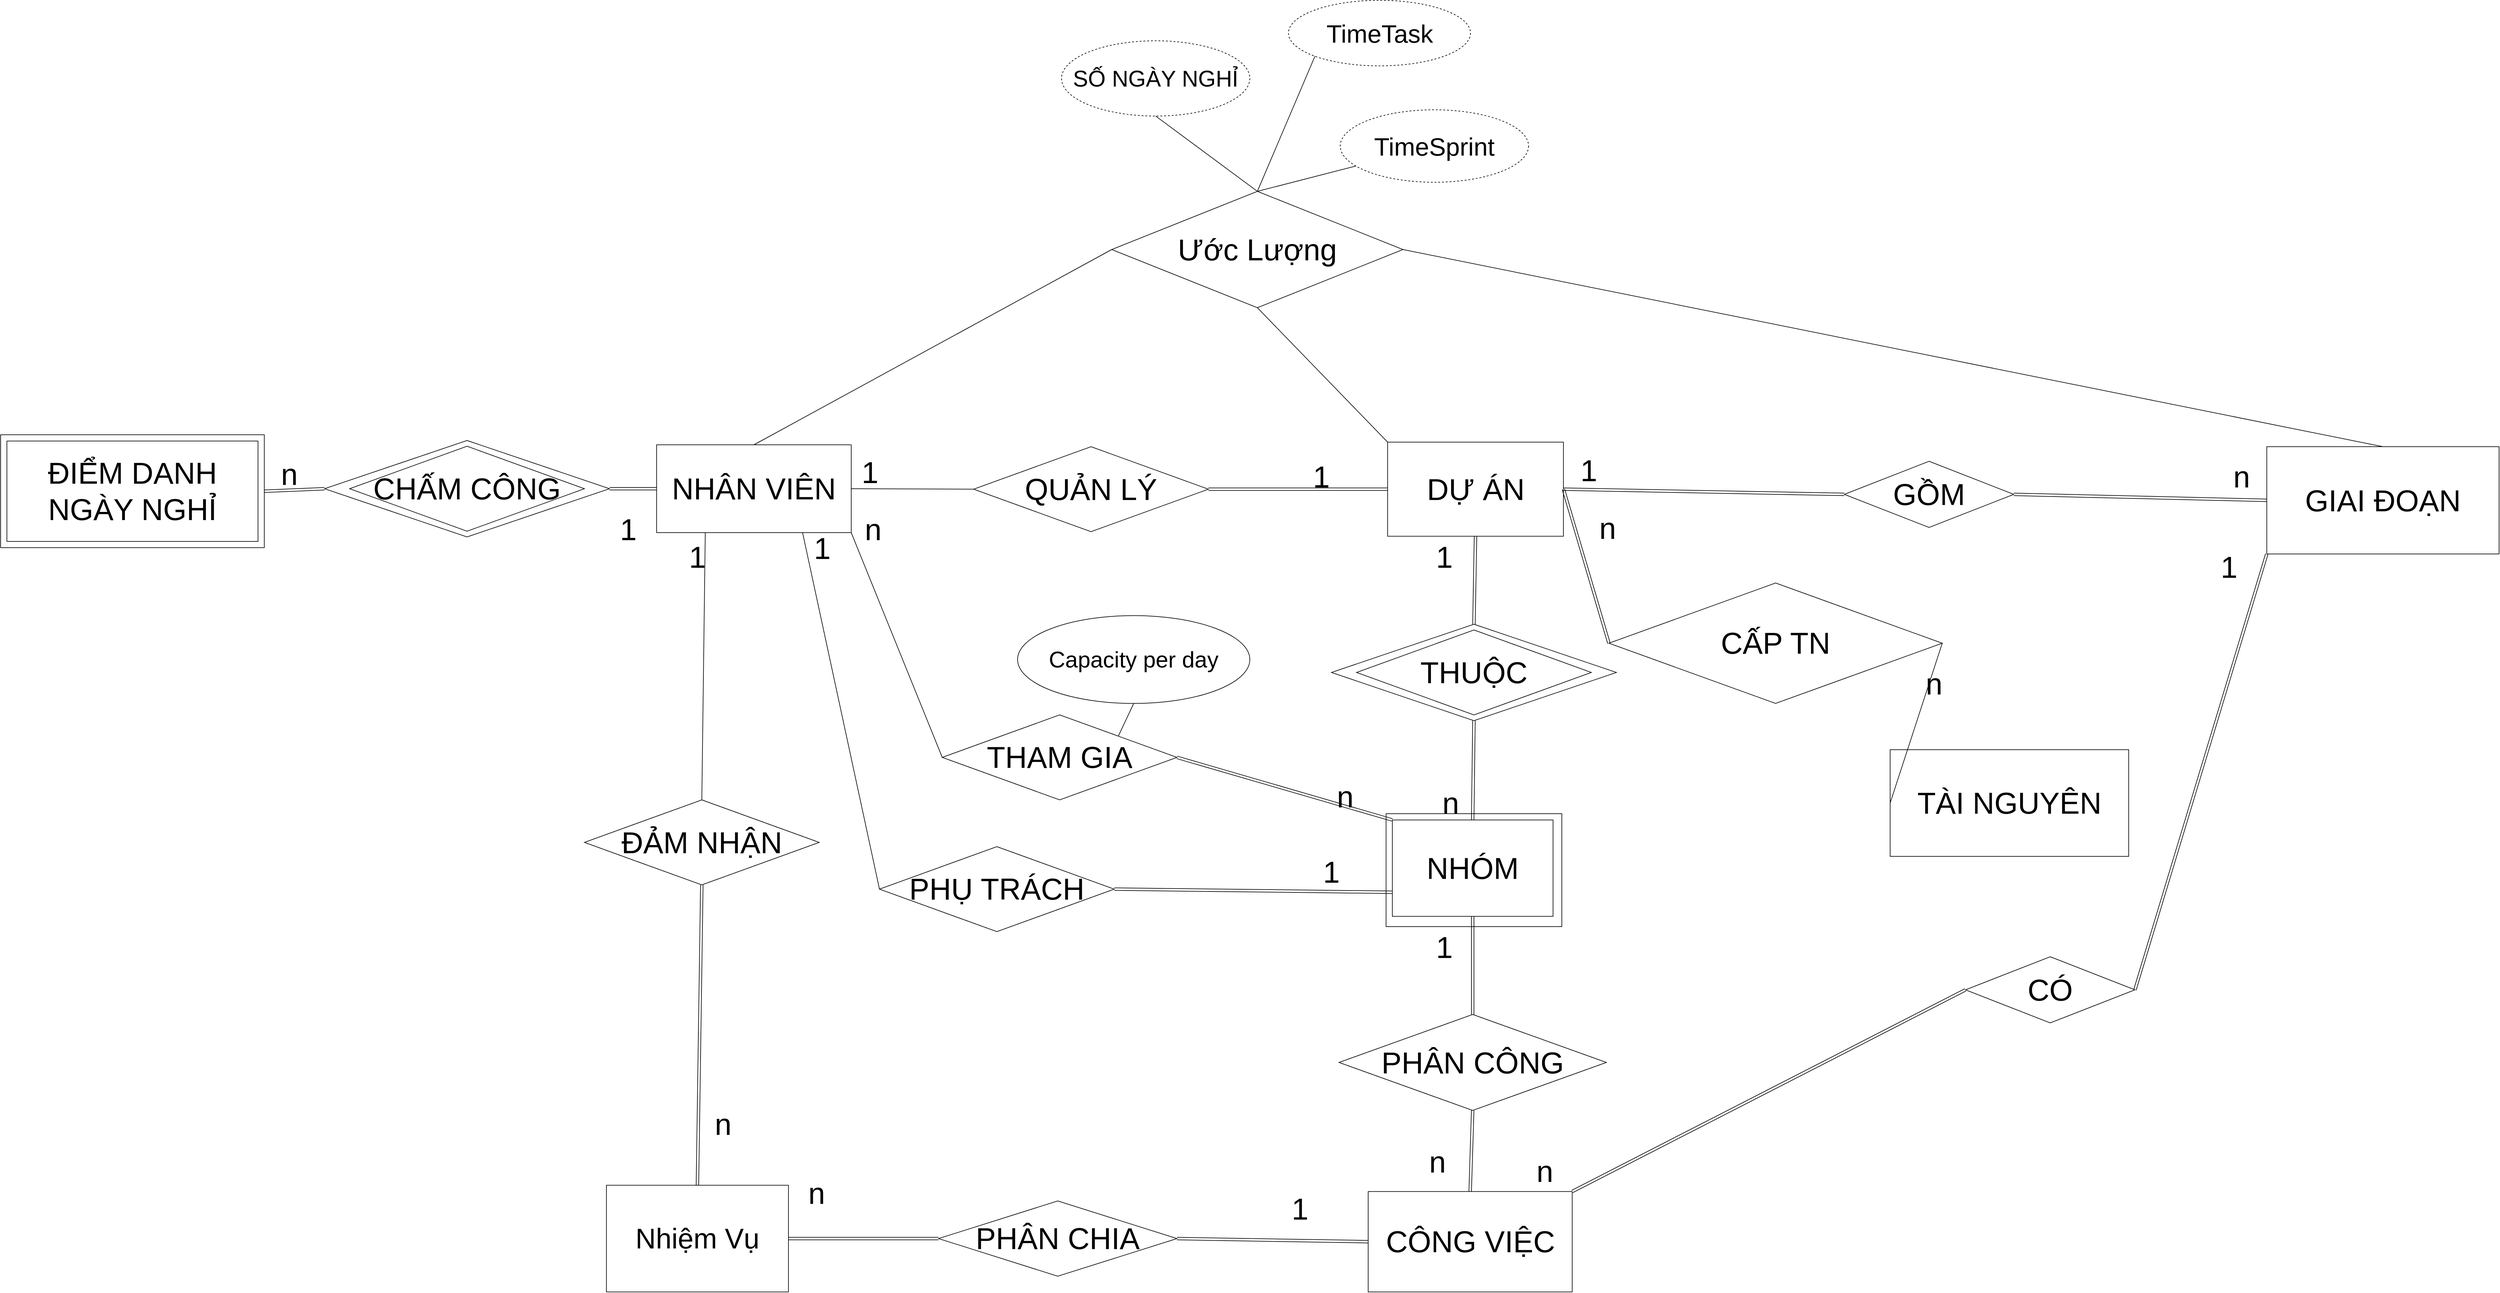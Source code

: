 <mxfile version="22.0.2" type="device" pages="2">
  <diagram id="C5RBs43oDa-KdzZeNtuy" name="Mối Kết Hợp">
    <mxGraphModel dx="5104" dy="2424" grid="1" gridSize="10" guides="1" tooltips="1" connect="1" arrows="1" fold="1" page="1" pageScale="1" pageWidth="827" pageHeight="1169" math="0" shadow="0">
      <root>
        <mxCell id="WIyWlLk6GJQsqaUBKTNV-0" />
        <mxCell id="WIyWlLk6GJQsqaUBKTNV-1" parent="WIyWlLk6GJQsqaUBKTNV-0" />
        <mxCell id="3_I5SoKO1ajLQpSbr8QC-2" value="&lt;font style=&quot;font-size: 48px;&quot;&gt;NHÂN VIÊN&lt;/font&gt;" style="rounded=0;whiteSpace=wrap;html=1;" parent="WIyWlLk6GJQsqaUBKTNV-1" vertex="1">
          <mxGeometry x="1105" y="752" width="310" height="140" as="geometry" />
        </mxCell>
        <mxCell id="3_I5SoKO1ajLQpSbr8QC-3" value="" style="group;fontSize=35;fontStyle=0" parent="WIyWlLk6GJQsqaUBKTNV-1" vertex="1" connectable="0">
          <mxGeometry x="1025" y="1932.25" width="290" height="170" as="geometry" />
        </mxCell>
        <mxCell id="3_I5SoKO1ajLQpSbr8QC-4" value="&lt;font style=&quot;font-size: 45px;&quot;&gt;Nhiệm Vụ&lt;/font&gt;" style="rounded=0;whiteSpace=wrap;html=1;movable=1;resizable=1;rotatable=1;deletable=1;editable=1;locked=0;connectable=1;" parent="3_I5SoKO1ajLQpSbr8QC-3" vertex="1">
          <mxGeometry width="290" height="170" as="geometry" />
        </mxCell>
        <mxCell id="3_I5SoKO1ajLQpSbr8QC-14" value="&lt;font style=&quot;font-size: 48px;&quot;&gt;DỰ ÁN&lt;/font&gt;" style="rounded=0;whiteSpace=wrap;html=1;" parent="WIyWlLk6GJQsqaUBKTNV-1" vertex="1">
          <mxGeometry x="2269.5" y="747.75" width="280" height="150" as="geometry" />
        </mxCell>
        <mxCell id="3_I5SoKO1ajLQpSbr8QC-18" value="" style="group;rounded=0;strokeColor=default;fontFamily=Helvetica;fontSize=12;fontColor=default;fillColor=default;html=1;" parent="WIyWlLk6GJQsqaUBKTNV-1" vertex="1" connectable="0">
          <mxGeometry x="2267" y="1340" width="280" height="180" as="geometry" />
        </mxCell>
        <mxCell id="3_I5SoKO1ajLQpSbr8QC-19" value="&lt;font style=&quot;font-size: 48px;&quot;&gt;NHÓM&lt;/font&gt;" style="rounded=0;whiteSpace=wrap;html=1;movable=1;resizable=1;rotatable=1;deletable=1;editable=1;locked=0;connectable=1;strokeColor=default;fontFamily=Helvetica;fontSize=12;fontColor=default;fillColor=default;" parent="3_I5SoKO1ajLQpSbr8QC-18" vertex="1">
          <mxGeometry x="10" y="10" width="256" height="153.63" as="geometry" />
        </mxCell>
        <mxCell id="3_I5SoKO1ajLQpSbr8QC-20" value="&lt;span style=&quot;font-size: 48px;&quot;&gt;CÔNG VIỆC&lt;/span&gt;" style="rounded=0;whiteSpace=wrap;html=1;" parent="WIyWlLk6GJQsqaUBKTNV-1" vertex="1">
          <mxGeometry x="2238.5" y="1942.25" width="325" height="160" as="geometry" />
        </mxCell>
        <mxCell id="3_I5SoKO1ajLQpSbr8QC-22" value="&lt;font style=&quot;font-size: 48px;&quot;&gt;TÀI NGUYÊN&lt;/font&gt;" style="rounded=0;whiteSpace=wrap;html=1;" parent="WIyWlLk6GJQsqaUBKTNV-1" vertex="1">
          <mxGeometry x="3070" y="1238" width="380" height="170" as="geometry" />
        </mxCell>
        <mxCell id="3_I5SoKO1ajLQpSbr8QC-57" value="&lt;span style=&quot;font-size: 48px;&quot;&gt;QUẢN LÝ&lt;/span&gt;" style="rhombus;whiteSpace=wrap;html=1;" parent="WIyWlLk6GJQsqaUBKTNV-1" vertex="1">
          <mxGeometry x="1610" y="755" width="374" height="135.5" as="geometry" />
        </mxCell>
        <mxCell id="3_I5SoKO1ajLQpSbr8QC-59" value="" style="endArrow=none;html=1;rounded=0;exitX=1;exitY=0.5;exitDx=0;exitDy=0;entryX=0;entryY=0.5;entryDx=0;entryDy=0;" parent="WIyWlLk6GJQsqaUBKTNV-1" source="3_I5SoKO1ajLQpSbr8QC-2" target="3_I5SoKO1ajLQpSbr8QC-57" edge="1">
          <mxGeometry width="50" height="50" relative="1" as="geometry">
            <mxPoint x="1480" y="628" as="sourcePoint" />
            <mxPoint x="1530" y="578" as="targetPoint" />
          </mxGeometry>
        </mxCell>
        <mxCell id="3_I5SoKO1ajLQpSbr8QC-60" value="" style="shape=link;html=1;rounded=0;entryX=0;entryY=0.5;entryDx=0;entryDy=0;exitX=1;exitY=0.5;exitDx=0;exitDy=0;" parent="WIyWlLk6GJQsqaUBKTNV-1" source="3_I5SoKO1ajLQpSbr8QC-57" target="3_I5SoKO1ajLQpSbr8QC-14" edge="1">
          <mxGeometry width="100" relative="1" as="geometry">
            <mxPoint x="1460" y="608" as="sourcePoint" />
            <mxPoint x="1560" y="608" as="targetPoint" />
          </mxGeometry>
        </mxCell>
        <mxCell id="3_I5SoKO1ajLQpSbr8QC-61" value="&lt;span style=&quot;font-size: 48px;&quot;&gt;1&lt;/span&gt;" style="text;html=1;strokeColor=none;fillColor=none;align=center;verticalAlign=middle;whiteSpace=wrap;rounded=0;" parent="WIyWlLk6GJQsqaUBKTNV-1" vertex="1">
          <mxGeometry x="1415" y="781" width="60" height="30" as="geometry" />
        </mxCell>
        <mxCell id="3_I5SoKO1ajLQpSbr8QC-62" value="&lt;span style=&quot;font-size: 48px;&quot;&gt;1&lt;/span&gt;" style="text;html=1;strokeColor=none;fillColor=none;align=center;verticalAlign=middle;whiteSpace=wrap;rounded=0;" parent="WIyWlLk6GJQsqaUBKTNV-1" vertex="1">
          <mxGeometry x="2134" y="788" width="60" height="30" as="geometry" />
        </mxCell>
        <mxCell id="3_I5SoKO1ajLQpSbr8QC-63" value="&lt;span style=&quot;font-size: 48px;&quot;&gt;CẤP TN&lt;/span&gt;" style="rhombus;whiteSpace=wrap;html=1;" parent="WIyWlLk6GJQsqaUBKTNV-1" vertex="1">
          <mxGeometry x="2622" y="972.25" width="531" height="192" as="geometry" />
        </mxCell>
        <mxCell id="3_I5SoKO1ajLQpSbr8QC-64" value="" style="endArrow=none;html=1;rounded=0;exitX=1;exitY=0.5;exitDx=0;exitDy=0;entryX=0;entryY=0.5;entryDx=0;entryDy=0;" parent="WIyWlLk6GJQsqaUBKTNV-1" source="3_I5SoKO1ajLQpSbr8QC-63" target="3_I5SoKO1ajLQpSbr8QC-22" edge="1">
          <mxGeometry width="50" height="50" relative="1" as="geometry">
            <mxPoint x="2810" y="658" as="sourcePoint" />
            <mxPoint x="3005" y="658.75" as="targetPoint" />
          </mxGeometry>
        </mxCell>
        <mxCell id="3_I5SoKO1ajLQpSbr8QC-65" value="" style="shape=link;html=1;rounded=0;entryX=0;entryY=0.5;entryDx=0;entryDy=0;exitX=1;exitY=0.5;exitDx=0;exitDy=0;" parent="WIyWlLk6GJQsqaUBKTNV-1" source="3_I5SoKO1ajLQpSbr8QC-14" target="3_I5SoKO1ajLQpSbr8QC-63" edge="1">
          <mxGeometry width="100" relative="1" as="geometry">
            <mxPoint x="2435" y="602" as="sourcePoint" />
            <mxPoint x="3169" y="821" as="targetPoint" />
          </mxGeometry>
        </mxCell>
        <mxCell id="3_I5SoKO1ajLQpSbr8QC-68" value="&lt;span style=&quot;font-size: 48px;&quot;&gt;n&lt;/span&gt;" style="text;html=1;strokeColor=none;fillColor=none;align=center;verticalAlign=middle;whiteSpace=wrap;rounded=0;" parent="WIyWlLk6GJQsqaUBKTNV-1" vertex="1">
          <mxGeometry x="2590" y="869.5" width="60" height="30" as="geometry" />
        </mxCell>
        <mxCell id="3_I5SoKO1ajLQpSbr8QC-69" value="&lt;span style=&quot;font-size: 48px;&quot;&gt;n&lt;/span&gt;" style="text;html=1;strokeColor=none;fillColor=none;align=center;verticalAlign=middle;whiteSpace=wrap;rounded=0;" parent="WIyWlLk6GJQsqaUBKTNV-1" vertex="1">
          <mxGeometry x="3600" y="788" width="60" height="30" as="geometry" />
        </mxCell>
        <mxCell id="3_I5SoKO1ajLQpSbr8QC-73" value="" style="group" parent="WIyWlLk6GJQsqaUBKTNV-1" vertex="1" connectable="0">
          <mxGeometry x="2180" y="1038" width="454" height="153.75" as="geometry" />
        </mxCell>
        <mxCell id="3_I5SoKO1ajLQpSbr8QC-72" value="" style="rhombus;whiteSpace=wrap;html=1;" parent="3_I5SoKO1ajLQpSbr8QC-73" vertex="1">
          <mxGeometry width="454" height="153.75" as="geometry" />
        </mxCell>
        <mxCell id="3_I5SoKO1ajLQpSbr8QC-71" value="&lt;span style=&quot;font-size: 48px;&quot;&gt;THUỘC&lt;/span&gt;" style="rhombus;whiteSpace=wrap;html=1;" parent="3_I5SoKO1ajLQpSbr8QC-73" vertex="1">
          <mxGeometry x="40" y="9.13" width="374" height="135.5" as="geometry" />
        </mxCell>
        <mxCell id="3_I5SoKO1ajLQpSbr8QC-74" value="" style="shape=link;html=1;rounded=0;entryX=0.5;entryY=1;entryDx=0;entryDy=0;exitX=0.5;exitY=0;exitDx=0;exitDy=0;" parent="WIyWlLk6GJQsqaUBKTNV-1" source="3_I5SoKO1ajLQpSbr8QC-72" target="3_I5SoKO1ajLQpSbr8QC-14" edge="1">
          <mxGeometry width="100" relative="1" as="geometry">
            <mxPoint x="1994" y="833" as="sourcePoint" />
            <mxPoint x="2204" y="837" as="targetPoint" />
          </mxGeometry>
        </mxCell>
        <mxCell id="3_I5SoKO1ajLQpSbr8QC-75" value="" style="shape=link;html=1;rounded=0;entryX=0.5;entryY=0;entryDx=0;entryDy=0;exitX=0.5;exitY=1;exitDx=0;exitDy=0;" parent="WIyWlLk6GJQsqaUBKTNV-1" source="3_I5SoKO1ajLQpSbr8QC-72" target="3_I5SoKO1ajLQpSbr8QC-19" edge="1">
          <mxGeometry width="100" relative="1" as="geometry">
            <mxPoint x="2344" y="1048" as="sourcePoint" />
            <mxPoint x="2344" y="912" as="targetPoint" />
          </mxGeometry>
        </mxCell>
        <mxCell id="3_I5SoKO1ajLQpSbr8QC-76" value="&lt;span style=&quot;font-size: 48px;&quot;&gt;n&lt;/span&gt;" style="text;html=1;strokeColor=none;fillColor=none;align=center;verticalAlign=middle;whiteSpace=wrap;rounded=0;" parent="WIyWlLk6GJQsqaUBKTNV-1" vertex="1">
          <mxGeometry x="2340" y="1308" width="60" height="30" as="geometry" />
        </mxCell>
        <mxCell id="3_I5SoKO1ajLQpSbr8QC-77" value="&lt;span style=&quot;font-size: 48px;&quot;&gt;1&lt;/span&gt;" style="text;html=1;strokeColor=none;fillColor=none;align=center;verticalAlign=middle;whiteSpace=wrap;rounded=0;" parent="WIyWlLk6GJQsqaUBKTNV-1" vertex="1">
          <mxGeometry x="2330" y="916" width="60" height="30" as="geometry" />
        </mxCell>
        <mxCell id="3_I5SoKO1ajLQpSbr8QC-78" value="&lt;span style=&quot;font-size: 48px;&quot;&gt;GIAI ĐOẠN&lt;/span&gt;" style="rounded=0;whiteSpace=wrap;html=1;" parent="WIyWlLk6GJQsqaUBKTNV-1" vertex="1">
          <mxGeometry x="3670" y="755" width="370" height="171" as="geometry" />
        </mxCell>
        <mxCell id="3_I5SoKO1ajLQpSbr8QC-79" value="" style="group" parent="WIyWlLk6GJQsqaUBKTNV-1" vertex="1" connectable="0">
          <mxGeometry x="280" y="806" width="200" height="110" as="geometry" />
        </mxCell>
        <mxCell id="3_I5SoKO1ajLQpSbr8QC-80" value="" style="rounded=0;whiteSpace=wrap;html=1;movable=1;resizable=1;rotatable=1;deletable=1;editable=1;locked=0;connectable=1;" parent="3_I5SoKO1ajLQpSbr8QC-79" vertex="1">
          <mxGeometry x="-220" y="-70" width="420" height="180" as="geometry" />
        </mxCell>
        <mxCell id="3_I5SoKO1ajLQpSbr8QC-81" value="&lt;font style=&quot;font-size: 48px;&quot;&gt;ĐIỂM DANH NGÀY NGHỈ&lt;/font&gt;" style="rounded=0;whiteSpace=wrap;html=1;movable=1;resizable=1;rotatable=1;deletable=1;editable=1;locked=0;connectable=1;" parent="3_I5SoKO1ajLQpSbr8QC-79" vertex="1">
          <mxGeometry x="-210" y="-60" width="400" height="160" as="geometry" />
        </mxCell>
        <mxCell id="3_I5SoKO1ajLQpSbr8QC-82" value="" style="shape=link;html=1;rounded=0;entryX=0;entryY=0.5;entryDx=0;entryDy=0;exitX=1;exitY=0.5;exitDx=0;exitDy=0;" parent="WIyWlLk6GJQsqaUBKTNV-1" source="3_I5SoKO1ajLQpSbr8QC-85" target="3_I5SoKO1ajLQpSbr8QC-78" edge="1">
          <mxGeometry width="100" relative="1" as="geometry">
            <mxPoint x="2880" y="1198" as="sourcePoint" />
            <mxPoint x="2204" y="837" as="targetPoint" />
          </mxGeometry>
        </mxCell>
        <mxCell id="3_I5SoKO1ajLQpSbr8QC-83" value="" style="shape=link;html=1;rounded=0;entryX=1;entryY=0.5;entryDx=0;entryDy=0;exitX=0;exitY=0.5;exitDx=0;exitDy=0;" parent="WIyWlLk6GJQsqaUBKTNV-1" source="3_I5SoKO1ajLQpSbr8QC-85" target="3_I5SoKO1ajLQpSbr8QC-14" edge="1">
          <mxGeometry width="100" relative="1" as="geometry">
            <mxPoint x="2670" y="1038" as="sourcePoint" />
            <mxPoint x="2214" y="847" as="targetPoint" />
          </mxGeometry>
        </mxCell>
        <mxCell id="3_I5SoKO1ajLQpSbr8QC-85" value="&lt;span style=&quot;font-size: 48px;&quot;&gt;GỒM&lt;/span&gt;" style="rhombus;whiteSpace=wrap;html=1;" parent="WIyWlLk6GJQsqaUBKTNV-1" vertex="1">
          <mxGeometry x="2997" y="778.25" width="270" height="105.5" as="geometry" />
        </mxCell>
        <mxCell id="3_I5SoKO1ajLQpSbr8QC-86" value="&lt;span style=&quot;font-size: 48px;&quot;&gt;1&lt;/span&gt;" style="text;html=1;strokeColor=none;fillColor=none;align=center;verticalAlign=middle;whiteSpace=wrap;rounded=0;" parent="WIyWlLk6GJQsqaUBKTNV-1" vertex="1">
          <mxGeometry x="2560" y="778.25" width="60" height="30" as="geometry" />
        </mxCell>
        <mxCell id="3_I5SoKO1ajLQpSbr8QC-87" value="&lt;span style=&quot;font-size: 48px;&quot;&gt;n&lt;/span&gt;" style="text;html=1;strokeColor=none;fillColor=none;align=center;verticalAlign=middle;whiteSpace=wrap;rounded=0;" parent="WIyWlLk6GJQsqaUBKTNV-1" vertex="1">
          <mxGeometry x="3110" y="1118" width="60" height="30" as="geometry" />
        </mxCell>
        <mxCell id="3_I5SoKO1ajLQpSbr8QC-88" value="" style="shape=link;html=1;rounded=0;entryX=0.5;entryY=0;entryDx=0;entryDy=0;exitX=0.5;exitY=1;exitDx=0;exitDy=0;" parent="WIyWlLk6GJQsqaUBKTNV-1" source="3_I5SoKO1ajLQpSbr8QC-90" target="3_I5SoKO1ajLQpSbr8QC-20" edge="1">
          <mxGeometry width="100" relative="1" as="geometry">
            <mxPoint x="2426" y="1815.5" as="sourcePoint" />
            <mxPoint x="2648" y="1966.5" as="targetPoint" />
          </mxGeometry>
        </mxCell>
        <mxCell id="3_I5SoKO1ajLQpSbr8QC-89" value="" style="shape=link;html=1;rounded=0;exitX=0.5;exitY=0;exitDx=0;exitDy=0;entryX=0.5;entryY=1;entryDx=0;entryDy=0;" parent="WIyWlLk6GJQsqaUBKTNV-1" source="3_I5SoKO1ajLQpSbr8QC-90" target="3_I5SoKO1ajLQpSbr8QC-19" edge="1">
          <mxGeometry width="100" relative="1" as="geometry">
            <mxPoint x="2216" y="1655.5" as="sourcePoint" />
            <mxPoint x="2330" y="1568" as="targetPoint" />
          </mxGeometry>
        </mxCell>
        <mxCell id="3_I5SoKO1ajLQpSbr8QC-90" value="&lt;span style=&quot;font-size: 48px;&quot;&gt;PHÂN CÔNG&lt;/span&gt;" style="rhombus;whiteSpace=wrap;html=1;" parent="WIyWlLk6GJQsqaUBKTNV-1" vertex="1">
          <mxGeometry x="2192" y="1660" width="426" height="153" as="geometry" />
        </mxCell>
        <mxCell id="3_I5SoKO1ajLQpSbr8QC-91" value="&lt;span style=&quot;font-size: 48px;&quot;&gt;1&lt;/span&gt;" style="text;html=1;strokeColor=none;fillColor=none;align=center;verticalAlign=middle;whiteSpace=wrap;rounded=0;" parent="WIyWlLk6GJQsqaUBKTNV-1" vertex="1">
          <mxGeometry x="2330" y="1538" width="60" height="30" as="geometry" />
        </mxCell>
        <mxCell id="3_I5SoKO1ajLQpSbr8QC-93" value="&lt;span style=&quot;font-size: 48px;&quot;&gt;n&lt;/span&gt;" style="text;html=1;strokeColor=none;fillColor=none;align=center;verticalAlign=middle;whiteSpace=wrap;rounded=0;" parent="WIyWlLk6GJQsqaUBKTNV-1" vertex="1">
          <mxGeometry x="2318.5" y="1880" width="60" height="30" as="geometry" />
        </mxCell>
        <mxCell id="3_I5SoKO1ajLQpSbr8QC-94" value="" style="shape=link;html=1;rounded=0;entryX=1;entryY=0;entryDx=0;entryDy=0;exitX=0;exitY=0.5;exitDx=0;exitDy=0;" parent="WIyWlLk6GJQsqaUBKTNV-1" source="3_I5SoKO1ajLQpSbr8QC-96" target="3_I5SoKO1ajLQpSbr8QC-20" edge="1">
          <mxGeometry width="100" relative="1" as="geometry">
            <mxPoint x="3036" y="1735.5" as="sourcePoint" />
            <mxPoint x="3258" y="1886.5" as="targetPoint" />
          </mxGeometry>
        </mxCell>
        <mxCell id="3_I5SoKO1ajLQpSbr8QC-95" value="" style="shape=link;html=1;rounded=0;entryX=0;entryY=1;entryDx=0;entryDy=0;exitX=1;exitY=0.5;exitDx=0;exitDy=0;" parent="WIyWlLk6GJQsqaUBKTNV-1" source="3_I5SoKO1ajLQpSbr8QC-96" target="3_I5SoKO1ajLQpSbr8QC-78" edge="1">
          <mxGeometry width="100" relative="1" as="geometry">
            <mxPoint x="2826" y="1575.5" as="sourcePoint" />
            <mxPoint x="2630" y="1439.5" as="targetPoint" />
          </mxGeometry>
        </mxCell>
        <mxCell id="3_I5SoKO1ajLQpSbr8QC-96" value="&lt;span style=&quot;font-size: 48px;&quot;&gt;CÓ&lt;/span&gt;" style="rhombus;whiteSpace=wrap;html=1;" parent="WIyWlLk6GJQsqaUBKTNV-1" vertex="1">
          <mxGeometry x="3190" y="1568" width="270" height="105.5" as="geometry" />
        </mxCell>
        <mxCell id="3_I5SoKO1ajLQpSbr8QC-97" value="&lt;span style=&quot;font-size: 48px;&quot;&gt;1&lt;/span&gt;" style="text;html=1;strokeColor=none;fillColor=none;align=center;verticalAlign=middle;whiteSpace=wrap;rounded=0;" parent="WIyWlLk6GJQsqaUBKTNV-1" vertex="1">
          <mxGeometry x="3580" y="932" width="60" height="30" as="geometry" />
        </mxCell>
        <mxCell id="3_I5SoKO1ajLQpSbr8QC-98" value="&lt;span style=&quot;font-size: 48px;&quot;&gt;n&lt;/span&gt;" style="text;html=1;strokeColor=none;fillColor=none;align=center;verticalAlign=middle;whiteSpace=wrap;rounded=0;" parent="WIyWlLk6GJQsqaUBKTNV-1" vertex="1">
          <mxGeometry x="2489.5" y="1895" width="60" height="30" as="geometry" />
        </mxCell>
        <mxCell id="3_I5SoKO1ajLQpSbr8QC-103" value="" style="shape=link;html=1;rounded=0;entryX=1;entryY=0.5;entryDx=0;entryDy=0;exitX=0;exitY=0.5;exitDx=0;exitDy=0;" parent="WIyWlLk6GJQsqaUBKTNV-1" source="3_I5SoKO1ajLQpSbr8QC-105" target="3_I5SoKO1ajLQpSbr8QC-4" edge="1">
          <mxGeometry width="100" relative="1" as="geometry">
            <mxPoint x="1986" y="2204.5" as="sourcePoint" />
            <mxPoint x="1440" y="2417" as="targetPoint" />
          </mxGeometry>
        </mxCell>
        <mxCell id="3_I5SoKO1ajLQpSbr8QC-104" value="" style="shape=link;html=1;rounded=0;entryX=0;entryY=0.5;entryDx=0;entryDy=0;exitX=1;exitY=0.5;exitDx=0;exitDy=0;" parent="WIyWlLk6GJQsqaUBKTNV-1" source="3_I5SoKO1ajLQpSbr8QC-105" target="3_I5SoKO1ajLQpSbr8QC-20" edge="1">
          <mxGeometry width="100" relative="1" as="geometry">
            <mxPoint x="1776" y="2044.5" as="sourcePoint" />
            <mxPoint x="2052" y="1989" as="targetPoint" />
          </mxGeometry>
        </mxCell>
        <mxCell id="3_I5SoKO1ajLQpSbr8QC-105" value="&lt;span style=&quot;font-size: 48px;&quot;&gt;PHÂN CHIA&lt;/span&gt;" style="rhombus;whiteSpace=wrap;html=1;" parent="WIyWlLk6GJQsqaUBKTNV-1" vertex="1">
          <mxGeometry x="1554" y="1957.25" width="380" height="120" as="geometry" />
        </mxCell>
        <mxCell id="3_I5SoKO1ajLQpSbr8QC-106" value="&lt;span style=&quot;font-size: 48px;&quot;&gt;1&lt;/span&gt;" style="text;html=1;strokeColor=none;fillColor=none;align=center;verticalAlign=middle;whiteSpace=wrap;rounded=0;" parent="WIyWlLk6GJQsqaUBKTNV-1" vertex="1">
          <mxGeometry x="2100" y="1955" width="60" height="30" as="geometry" />
        </mxCell>
        <mxCell id="3_I5SoKO1ajLQpSbr8QC-107" value="&lt;span style=&quot;font-size: 48px;&quot;&gt;n&lt;/span&gt;" style="text;html=1;strokeColor=none;fillColor=none;align=center;verticalAlign=middle;whiteSpace=wrap;rounded=0;" parent="WIyWlLk6GJQsqaUBKTNV-1" vertex="1">
          <mxGeometry x="1330" y="1930" width="60" height="30" as="geometry" />
        </mxCell>
        <mxCell id="3_I5SoKO1ajLQpSbr8QC-108" value="&lt;span style=&quot;font-size: 48px;&quot;&gt;ĐẢM NHẬN&lt;/span&gt;" style="rhombus;whiteSpace=wrap;html=1;" parent="WIyWlLk6GJQsqaUBKTNV-1" vertex="1">
          <mxGeometry x="990" y="1318" width="374" height="135.5" as="geometry" />
        </mxCell>
        <mxCell id="3_I5SoKO1ajLQpSbr8QC-109" value="" style="endArrow=none;html=1;rounded=0;exitX=0.25;exitY=1;exitDx=0;exitDy=0;entryX=0.5;entryY=0;entryDx=0;entryDy=0;" parent="WIyWlLk6GJQsqaUBKTNV-1" source="3_I5SoKO1ajLQpSbr8QC-2" target="3_I5SoKO1ajLQpSbr8QC-108" edge="1">
          <mxGeometry width="50" height="50" relative="1" as="geometry">
            <mxPoint x="851.5" y="1365" as="sourcePoint" />
            <mxPoint x="966.5" y="1121" as="targetPoint" />
          </mxGeometry>
        </mxCell>
        <mxCell id="3_I5SoKO1ajLQpSbr8QC-110" value="" style="shape=link;html=1;rounded=0;entryX=0.5;entryY=0;entryDx=0;entryDy=0;exitX=0.5;exitY=1;exitDx=0;exitDy=0;" parent="WIyWlLk6GJQsqaUBKTNV-1" source="3_I5SoKO1ajLQpSbr8QC-108" target="3_I5SoKO1ajLQpSbr8QC-4" edge="1">
          <mxGeometry width="100" relative="1" as="geometry">
            <mxPoint x="896.5" y="1151" as="sourcePoint" />
            <mxPoint x="1630.5" y="1370" as="targetPoint" />
          </mxGeometry>
        </mxCell>
        <mxCell id="3_I5SoKO1ajLQpSbr8QC-111" value="&lt;span style=&quot;font-size: 48px;&quot;&gt;1&lt;/span&gt;" style="text;html=1;strokeColor=none;fillColor=none;align=center;verticalAlign=middle;whiteSpace=wrap;rounded=0;" parent="WIyWlLk6GJQsqaUBKTNV-1" vertex="1">
          <mxGeometry x="1140" y="916" width="60" height="30" as="geometry" />
        </mxCell>
        <mxCell id="3_I5SoKO1ajLQpSbr8QC-112" value="&lt;span style=&quot;font-size: 48px;&quot;&gt;n&lt;/span&gt;" style="text;html=1;strokeColor=none;fillColor=none;align=center;verticalAlign=middle;whiteSpace=wrap;rounded=0;" parent="WIyWlLk6GJQsqaUBKTNV-1" vertex="1">
          <mxGeometry x="1181" y="1820" width="60" height="30" as="geometry" />
        </mxCell>
        <mxCell id="3_I5SoKO1ajLQpSbr8QC-114" value="" style="group" parent="WIyWlLk6GJQsqaUBKTNV-1" vertex="1" connectable="0">
          <mxGeometry x="576" y="745.13" width="454" height="153.75" as="geometry" />
        </mxCell>
        <mxCell id="3_I5SoKO1ajLQpSbr8QC-115" value="" style="rhombus;whiteSpace=wrap;html=1;" parent="3_I5SoKO1ajLQpSbr8QC-114" vertex="1">
          <mxGeometry width="454" height="153.75" as="geometry" />
        </mxCell>
        <mxCell id="3_I5SoKO1ajLQpSbr8QC-116" value="&lt;span style=&quot;font-size: 48px;&quot;&gt;CHẤM CÔNG&lt;/span&gt;" style="rhombus;whiteSpace=wrap;html=1;" parent="3_I5SoKO1ajLQpSbr8QC-114" vertex="1">
          <mxGeometry x="40" y="9.13" width="374" height="135.5" as="geometry" />
        </mxCell>
        <mxCell id="3_I5SoKO1ajLQpSbr8QC-117" value="" style="shape=link;html=1;rounded=0;entryX=0;entryY=0.5;entryDx=0;entryDy=0;exitX=1;exitY=0.5;exitDx=0;exitDy=0;" parent="WIyWlLk6GJQsqaUBKTNV-1" source="3_I5SoKO1ajLQpSbr8QC-115" target="3_I5SoKO1ajLQpSbr8QC-2" edge="1">
          <mxGeometry width="100" relative="1" as="geometry">
            <mxPoint x="497" y="900.5" as="sourcePoint" />
            <mxPoint x="837" y="969.5" as="targetPoint" />
          </mxGeometry>
        </mxCell>
        <mxCell id="3_I5SoKO1ajLQpSbr8QC-118" value="" style="shape=link;html=1;rounded=0;entryX=1;entryY=0.5;entryDx=0;entryDy=0;exitX=0;exitY=0.5;exitDx=0;exitDy=0;" parent="WIyWlLk6GJQsqaUBKTNV-1" source="3_I5SoKO1ajLQpSbr8QC-115" target="3_I5SoKO1ajLQpSbr8QC-80" edge="1">
          <mxGeometry width="100" relative="1" as="geometry">
            <mxPoint x="747" y="241.25" as="sourcePoint" />
            <mxPoint x="735" y="552.25" as="targetPoint" />
          </mxGeometry>
        </mxCell>
        <mxCell id="3_I5SoKO1ajLQpSbr8QC-119" value="&lt;span style=&quot;font-size: 48px;&quot;&gt;n&lt;/span&gt;" style="text;html=1;strokeColor=none;fillColor=none;align=center;verticalAlign=middle;whiteSpace=wrap;rounded=0;" parent="WIyWlLk6GJQsqaUBKTNV-1" vertex="1">
          <mxGeometry x="490" y="783.75" width="60" height="30" as="geometry" />
        </mxCell>
        <mxCell id="3_I5SoKO1ajLQpSbr8QC-120" value="&lt;span style=&quot;font-size: 48px;&quot;&gt;1&lt;/span&gt;" style="text;html=1;strokeColor=none;fillColor=none;align=center;verticalAlign=middle;whiteSpace=wrap;rounded=0;" parent="WIyWlLk6GJQsqaUBKTNV-1" vertex="1">
          <mxGeometry x="1030" y="872" width="60" height="30" as="geometry" />
        </mxCell>
        <mxCell id="3_I5SoKO1ajLQpSbr8QC-123" value="&lt;span style=&quot;font-size: 48px;&quot;&gt;PHỤ TRÁCH&lt;/span&gt;" style="rhombus;whiteSpace=wrap;html=1;" parent="WIyWlLk6GJQsqaUBKTNV-1" vertex="1">
          <mxGeometry x="1460" y="1392.5" width="374" height="135.5" as="geometry" />
        </mxCell>
        <mxCell id="3_I5SoKO1ajLQpSbr8QC-124" value="" style="endArrow=none;html=1;rounded=0;exitX=0.75;exitY=1;exitDx=0;exitDy=0;entryX=0;entryY=0.5;entryDx=0;entryDy=0;" parent="WIyWlLk6GJQsqaUBKTNV-1" source="3_I5SoKO1ajLQpSbr8QC-2" target="3_I5SoKO1ajLQpSbr8QC-123" edge="1">
          <mxGeometry width="50" height="50" relative="1" as="geometry">
            <mxPoint x="1407.5" y="1155" as="sourcePoint" />
            <mxPoint x="1522.5" y="911" as="targetPoint" />
          </mxGeometry>
        </mxCell>
        <mxCell id="3_I5SoKO1ajLQpSbr8QC-125" value="" style="shape=link;html=1;rounded=0;entryX=0;entryY=0.75;entryDx=0;entryDy=0;exitX=1;exitY=0.5;exitDx=0;exitDy=0;" parent="WIyWlLk6GJQsqaUBKTNV-1" source="3_I5SoKO1ajLQpSbr8QC-123" target="3_I5SoKO1ajLQpSbr8QC-19" edge="1">
          <mxGeometry width="100" relative="1" as="geometry">
            <mxPoint x="1452.5" y="941" as="sourcePoint" />
            <mxPoint x="2186.5" y="1160" as="targetPoint" />
          </mxGeometry>
        </mxCell>
        <mxCell id="3_I5SoKO1ajLQpSbr8QC-126" value="&lt;span style=&quot;font-size: 48px;&quot;&gt;1&lt;/span&gt;" style="text;html=1;strokeColor=none;fillColor=none;align=center;verticalAlign=middle;whiteSpace=wrap;rounded=0;" parent="WIyWlLk6GJQsqaUBKTNV-1" vertex="1">
          <mxGeometry x="1339" y="902" width="60" height="30" as="geometry" />
        </mxCell>
        <mxCell id="3_I5SoKO1ajLQpSbr8QC-127" value="&lt;span style=&quot;font-size: 48px;&quot;&gt;1&lt;/span&gt;" style="text;html=1;strokeColor=none;fillColor=none;align=center;verticalAlign=middle;whiteSpace=wrap;rounded=0;" parent="WIyWlLk6GJQsqaUBKTNV-1" vertex="1">
          <mxGeometry x="2150" y="1418" width="60" height="30" as="geometry" />
        </mxCell>
        <mxCell id="3_I5SoKO1ajLQpSbr8QC-134" value="&lt;span style=&quot;font-size: 48px;&quot;&gt;THAM GIA&lt;/span&gt;" style="rhombus;whiteSpace=wrap;html=1;" parent="WIyWlLk6GJQsqaUBKTNV-1" vertex="1">
          <mxGeometry x="1560" y="1182.5" width="374" height="135.5" as="geometry" />
        </mxCell>
        <mxCell id="3_I5SoKO1ajLQpSbr8QC-135" value="" style="endArrow=none;html=1;rounded=0;exitX=1;exitY=1;exitDx=0;exitDy=0;entryX=0;entryY=0.5;entryDx=0;entryDy=0;" parent="WIyWlLk6GJQsqaUBKTNV-1" source="3_I5SoKO1ajLQpSbr8QC-2" target="3_I5SoKO1ajLQpSbr8QC-134" edge="1">
          <mxGeometry width="50" height="50" relative="1" as="geometry">
            <mxPoint x="1399" y="1064" as="sourcePoint" />
            <mxPoint x="1514" y="820" as="targetPoint" />
          </mxGeometry>
        </mxCell>
        <mxCell id="3_I5SoKO1ajLQpSbr8QC-136" value="" style="shape=link;html=1;rounded=0;entryX=0;entryY=0;entryDx=0;entryDy=0;exitX=1;exitY=0.5;exitDx=0;exitDy=0;" parent="WIyWlLk6GJQsqaUBKTNV-1" source="3_I5SoKO1ajLQpSbr8QC-134" target="3_I5SoKO1ajLQpSbr8QC-19" edge="1">
          <mxGeometry width="100" relative="1" as="geometry">
            <mxPoint x="1444" y="850" as="sourcePoint" />
            <mxPoint x="2178" y="1069" as="targetPoint" />
          </mxGeometry>
        </mxCell>
        <mxCell id="3_I5SoKO1ajLQpSbr8QC-137" value="&lt;span style=&quot;font-size: 48px;&quot;&gt;n&lt;/span&gt;" style="text;html=1;strokeColor=none;fillColor=none;align=center;verticalAlign=middle;whiteSpace=wrap;rounded=0;" parent="WIyWlLk6GJQsqaUBKTNV-1" vertex="1">
          <mxGeometry x="1420" y="872" width="60" height="30" as="geometry" />
        </mxCell>
        <mxCell id="3_I5SoKO1ajLQpSbr8QC-138" value="&lt;span style=&quot;font-size: 48px;&quot;&gt;n&lt;/span&gt;" style="text;html=1;strokeColor=none;fillColor=none;align=center;verticalAlign=middle;whiteSpace=wrap;rounded=0;" parent="WIyWlLk6GJQsqaUBKTNV-1" vertex="1">
          <mxGeometry x="2171.5" y="1298" width="60" height="30" as="geometry" />
        </mxCell>
        <mxCell id="3_I5SoKO1ajLQpSbr8QC-140" value="&lt;span style=&quot;font-size: 36px;&quot;&gt;Capacity per day&lt;/span&gt;" style="ellipse;whiteSpace=wrap;html=1;" parent="WIyWlLk6GJQsqaUBKTNV-1" vertex="1">
          <mxGeometry x="1680" y="1024.25" width="370" height="140" as="geometry" />
        </mxCell>
        <mxCell id="3_I5SoKO1ajLQpSbr8QC-141" value="" style="endArrow=none;html=1;rounded=0;entryX=0.5;entryY=1;entryDx=0;entryDy=0;exitX=1;exitY=0;exitDx=0;exitDy=0;" parent="WIyWlLk6GJQsqaUBKTNV-1" source="3_I5SoKO1ajLQpSbr8QC-134" target="3_I5SoKO1ajLQpSbr8QC-140" edge="1">
          <mxGeometry width="50" height="50" relative="1" as="geometry">
            <mxPoint x="1360" y="1148" as="sourcePoint" />
            <mxPoint x="1410" y="1098" as="targetPoint" />
          </mxGeometry>
        </mxCell>
        <mxCell id="3_I5SoKO1ajLQpSbr8QC-143" value="&lt;span style=&quot;font-size: 48px;&quot;&gt;Ước Lượng&lt;/span&gt;" style="rhombus;whiteSpace=wrap;html=1;" parent="WIyWlLk6GJQsqaUBKTNV-1" vertex="1">
          <mxGeometry x="1830" y="348" width="464" height="185.5" as="geometry" />
        </mxCell>
        <mxCell id="3_I5SoKO1ajLQpSbr8QC-144" value="" style="endArrow=none;html=1;rounded=0;entryX=0.5;entryY=0;entryDx=0;entryDy=0;exitX=0;exitY=0.5;exitDx=0;exitDy=0;" parent="WIyWlLk6GJQsqaUBKTNV-1" source="3_I5SoKO1ajLQpSbr8QC-143" target="3_I5SoKO1ajLQpSbr8QC-2" edge="1">
          <mxGeometry width="50" height="50" relative="1" as="geometry">
            <mxPoint x="2260" y="1398" as="sourcePoint" />
            <mxPoint x="1370" y="1108" as="targetPoint" />
          </mxGeometry>
        </mxCell>
        <mxCell id="3_I5SoKO1ajLQpSbr8QC-145" value="" style="endArrow=none;html=1;rounded=0;entryX=0;entryY=0;entryDx=0;entryDy=0;exitX=0.5;exitY=1;exitDx=0;exitDy=0;" parent="WIyWlLk6GJQsqaUBKTNV-1" source="3_I5SoKO1ajLQpSbr8QC-143" target="3_I5SoKO1ajLQpSbr8QC-14" edge="1">
          <mxGeometry width="50" height="50" relative="1" as="geometry">
            <mxPoint x="1440" y="1724" as="sourcePoint" />
            <mxPoint x="1270" y="902" as="targetPoint" />
          </mxGeometry>
        </mxCell>
        <mxCell id="3_I5SoKO1ajLQpSbr8QC-146" value="" style="endArrow=none;html=1;rounded=0;entryX=0.5;entryY=0;entryDx=0;entryDy=0;exitX=1;exitY=0.5;exitDx=0;exitDy=0;" parent="WIyWlLk6GJQsqaUBKTNV-1" source="3_I5SoKO1ajLQpSbr8QC-143" target="3_I5SoKO1ajLQpSbr8QC-78" edge="1">
          <mxGeometry width="50" height="50" relative="1" as="geometry">
            <mxPoint x="1802" y="1708" as="sourcePoint" />
            <mxPoint x="2274" y="912" as="targetPoint" />
          </mxGeometry>
        </mxCell>
        <mxCell id="3_I5SoKO1ajLQpSbr8QC-147" value="&lt;font style=&quot;font-size: 36px;&quot;&gt;SỐ NGÀY NGHỈ&lt;/font&gt;" style="ellipse;whiteSpace=wrap;html=1;align=center;dashed=1;" parent="WIyWlLk6GJQsqaUBKTNV-1" vertex="1">
          <mxGeometry x="1750" y="108" width="300" height="120" as="geometry" />
        </mxCell>
        <mxCell id="3_I5SoKO1ajLQpSbr8QC-148" value="" style="endArrow=none;html=1;rounded=0;exitX=0.5;exitY=1;exitDx=0;exitDy=0;entryX=0.5;entryY=0;entryDx=0;entryDy=0;" parent="WIyWlLk6GJQsqaUBKTNV-1" source="3_I5SoKO1ajLQpSbr8QC-147" target="3_I5SoKO1ajLQpSbr8QC-143" edge="1">
          <mxGeometry relative="1" as="geometry">
            <mxPoint x="1640" y="1738" as="sourcePoint" />
            <mxPoint x="1800" y="1738" as="targetPoint" />
          </mxGeometry>
        </mxCell>
        <mxCell id="shMjv0mOl_azaOuttDhN-0" value="TimeSprint" style="ellipse;whiteSpace=wrap;html=1;fontSize=40;dashed=1;" parent="WIyWlLk6GJQsqaUBKTNV-1" vertex="1">
          <mxGeometry x="2194" y="218" width="300" height="115.5" as="geometry" />
        </mxCell>
        <mxCell id="shMjv0mOl_azaOuttDhN-1" value="" style="endArrow=none;html=1;rounded=0;fontSize=20;entryX=0.5;entryY=0;entryDx=0;entryDy=0;" parent="WIyWlLk6GJQsqaUBKTNV-1" source="shMjv0mOl_azaOuttDhN-0" target="3_I5SoKO1ajLQpSbr8QC-143" edge="1">
          <mxGeometry width="50" height="50" relative="1" as="geometry">
            <mxPoint x="1980" y="1598" as="sourcePoint" />
            <mxPoint x="2030" y="1548" as="targetPoint" />
          </mxGeometry>
        </mxCell>
        <mxCell id="Eqkc9Hcqi_a9w9sAyOXS-0" value="TimeTask" style="ellipse;whiteSpace=wrap;html=1;dashed=1;fontSize=40;" parent="WIyWlLk6GJQsqaUBKTNV-1" vertex="1">
          <mxGeometry x="2111.5" y="43.5" width="290" height="104.5" as="geometry" />
        </mxCell>
        <mxCell id="Eqkc9Hcqi_a9w9sAyOXS-1" value="" style="endArrow=none;html=1;rounded=0;fontSize=40;exitX=0;exitY=1;exitDx=0;exitDy=0;entryX=0.5;entryY=0;entryDx=0;entryDy=0;" parent="WIyWlLk6GJQsqaUBKTNV-1" source="Eqkc9Hcqi_a9w9sAyOXS-0" target="3_I5SoKO1ajLQpSbr8QC-143" edge="1">
          <mxGeometry width="50" height="50" relative="1" as="geometry">
            <mxPoint x="1730" y="1638" as="sourcePoint" />
            <mxPoint x="1780" y="1588" as="targetPoint" />
          </mxGeometry>
        </mxCell>
      </root>
    </mxGraphModel>
  </diagram>
  <diagram id="Gy5e6U_plVm-h1LxpvRB" name="Các Tập Thực Thể">
    <mxGraphModel dx="5954" dy="3524" grid="1" gridSize="10" guides="1" tooltips="1" connect="1" arrows="1" fold="1" page="1" pageScale="1" pageWidth="850" pageHeight="1100" math="0" shadow="0">
      <root>
        <mxCell id="0" />
        <mxCell id="1" parent="0" />
        <mxCell id="KAbs0ScCrpqB8FkGLiWp-2" value="&lt;font style=&quot;font-size: 36px;&quot;&gt;USERNAME&lt;/font&gt;" style="ellipse;whiteSpace=wrap;html=1;fontStyle=4" parent="1" vertex="1">
          <mxGeometry x="1330" y="60" width="330" height="150" as="geometry" />
        </mxCell>
        <mxCell id="KAbs0ScCrpqB8FkGLiWp-3" value="&lt;font style=&quot;font-size: 36px;&quot;&gt;PASSWORD&lt;/font&gt;" style="ellipse;whiteSpace=wrap;html=1;" parent="1" vertex="1">
          <mxGeometry x="1384" y="280" width="311" height="150" as="geometry" />
        </mxCell>
        <mxCell id="KAbs0ScCrpqB8FkGLiWp-6" value="&lt;font style=&quot;font-size: 48px;&quot;&gt;NHÂN VIÊN&lt;/font&gt;" style="rounded=0;whiteSpace=wrap;html=1;" parent="1" vertex="1">
          <mxGeometry x="788" y="450" width="310" height="140" as="geometry" />
        </mxCell>
        <mxCell id="KAbs0ScCrpqB8FkGLiWp-7" value="&lt;u&gt;&lt;font style=&quot;font-size: 36px;&quot;&gt;MÃ NHÂN VIÊN&lt;/font&gt;&lt;/u&gt;" style="ellipse;whiteSpace=wrap;html=1;" parent="1" vertex="1">
          <mxGeometry x="-40" y="140" width="310" height="140" as="geometry" />
        </mxCell>
        <mxCell id="KAbs0ScCrpqB8FkGLiWp-8" value="&lt;font style=&quot;font-size: 36px;&quot;&gt;(TÊN NHÂN VIÊN)&lt;/font&gt;" style="ellipse;whiteSpace=wrap;html=1;" parent="1" vertex="1">
          <mxGeometry x="259" y="-10" width="332" height="140" as="geometry" />
        </mxCell>
        <mxCell id="KAbs0ScCrpqB8FkGLiWp-9" value="&lt;font style=&quot;font-size: 36px;&quot;&gt;HỌ VÀ TÊN ĐỆM&lt;/font&gt;" style="ellipse;whiteSpace=wrap;html=1;" parent="1" vertex="1">
          <mxGeometry x="-190" y="-100" width="340" height="150" as="geometry" />
        </mxCell>
        <mxCell id="KAbs0ScCrpqB8FkGLiWp-10" value="&lt;font style=&quot;font-size: 36px;&quot;&gt;TÊN&lt;/font&gt;" style="ellipse;whiteSpace=wrap;html=1;" parent="1" vertex="1">
          <mxGeometry x="30" y="-282" width="347" height="120" as="geometry" />
        </mxCell>
        <mxCell id="KAbs0ScCrpqB8FkGLiWp-11" value="&lt;span style=&quot;font-size: 36px;&quot;&gt;EMAIL&lt;/span&gt;" style="ellipse;whiteSpace=wrap;html=1;" parent="1" vertex="1">
          <mxGeometry x="420" y="-270" width="323" height="130" as="geometry" />
        </mxCell>
        <mxCell id="KAbs0ScCrpqB8FkGLiWp-12" value="&lt;font style=&quot;font-size: 36px;&quot;&gt;LEVEL&lt;/font&gt;" style="ellipse;whiteSpace=wrap;html=1;" parent="1" vertex="1">
          <mxGeometry x="720" y="-402" width="300" height="120" as="geometry" />
        </mxCell>
        <mxCell id="KAbs0ScCrpqB8FkGLiWp-13" value="&lt;font style=&quot;font-size: 36px;&quot;&gt;ĐỊA CHỈ&lt;/font&gt;" style="ellipse;whiteSpace=wrap;html=1;" parent="1" vertex="1">
          <mxGeometry x="1040" y="-304" width="310" height="120" as="geometry" />
        </mxCell>
        <mxCell id="KAbs0ScCrpqB8FkGLiWp-14" value="&lt;font style=&quot;font-size: 36px;&quot;&gt;SĐT&lt;/font&gt;" style="ellipse;whiteSpace=wrap;html=1;" parent="1" vertex="1">
          <mxGeometry x="1246" y="-140" width="300" height="120" as="geometry" />
        </mxCell>
        <mxCell id="KAbs0ScCrpqB8FkGLiWp-15" value="" style="endArrow=none;html=1;rounded=0;entryX=0.5;entryY=0;entryDx=0;entryDy=0;exitX=1;exitY=1;exitDx=0;exitDy=0;" parent="1" source="KAbs0ScCrpqB8FkGLiWp-7" target="KAbs0ScCrpqB8FkGLiWp-6" edge="1">
          <mxGeometry width="50" height="50" relative="1" as="geometry">
            <mxPoint x="506" y="-2" as="sourcePoint" />
            <mxPoint x="556" y="-52" as="targetPoint" />
          </mxGeometry>
        </mxCell>
        <mxCell id="KAbs0ScCrpqB8FkGLiWp-16" value="" style="endArrow=none;html=1;rounded=0;exitX=1;exitY=1;exitDx=0;exitDy=0;entryX=0.5;entryY=0;entryDx=0;entryDy=0;" parent="1" source="KAbs0ScCrpqB8FkGLiWp-8" target="KAbs0ScCrpqB8FkGLiWp-6" edge="1">
          <mxGeometry width="50" height="50" relative="1" as="geometry">
            <mxPoint x="238" y="216" as="sourcePoint" />
            <mxPoint x="466" y="208" as="targetPoint" />
          </mxGeometry>
        </mxCell>
        <mxCell id="KAbs0ScCrpqB8FkGLiWp-17" value="" style="endArrow=none;html=1;rounded=0;exitX=1;exitY=1;exitDx=0;exitDy=0;entryX=0;entryY=0;entryDx=0;entryDy=0;" parent="1" source="KAbs0ScCrpqB8FkGLiWp-9" target="KAbs0ScCrpqB8FkGLiWp-8" edge="1">
          <mxGeometry width="50" height="50" relative="1" as="geometry">
            <mxPoint x="358" y="136" as="sourcePoint" />
            <mxPoint x="466" y="248" as="targetPoint" />
          </mxGeometry>
        </mxCell>
        <mxCell id="KAbs0ScCrpqB8FkGLiWp-18" value="" style="endArrow=none;html=1;rounded=0;exitX=0.5;exitY=1;exitDx=0;exitDy=0;entryX=0.5;entryY=0;entryDx=0;entryDy=0;" parent="1" source="KAbs0ScCrpqB8FkGLiWp-10" target="KAbs0ScCrpqB8FkGLiWp-8" edge="1">
          <mxGeometry width="50" height="50" relative="1" as="geometry">
            <mxPoint x="368" y="146" as="sourcePoint" />
            <mxPoint x="476" y="258" as="targetPoint" />
          </mxGeometry>
        </mxCell>
        <mxCell id="KAbs0ScCrpqB8FkGLiWp-19" value="" style="endArrow=none;html=1;rounded=0;exitX=0.5;exitY=1;exitDx=0;exitDy=0;entryX=0.5;entryY=0;entryDx=0;entryDy=0;" parent="1" source="KAbs0ScCrpqB8FkGLiWp-11" target="KAbs0ScCrpqB8FkGLiWp-6" edge="1">
          <mxGeometry width="50" height="50" relative="1" as="geometry">
            <mxPoint x="378" y="156" as="sourcePoint" />
            <mxPoint x="426" y="138" as="targetPoint" />
          </mxGeometry>
        </mxCell>
        <mxCell id="KAbs0ScCrpqB8FkGLiWp-20" value="" style="endArrow=none;html=1;rounded=0;exitX=0.5;exitY=1;exitDx=0;exitDy=0;entryX=0.5;entryY=0;entryDx=0;entryDy=0;" parent="1" source="KAbs0ScCrpqB8FkGLiWp-12" target="KAbs0ScCrpqB8FkGLiWp-6" edge="1">
          <mxGeometry width="50" height="50" relative="1" as="geometry">
            <mxPoint x="388" y="166" as="sourcePoint" />
            <mxPoint x="496" y="278" as="targetPoint" />
          </mxGeometry>
        </mxCell>
        <mxCell id="KAbs0ScCrpqB8FkGLiWp-21" value="" style="endArrow=none;html=1;rounded=0;exitX=0;exitY=1;exitDx=0;exitDy=0;entryX=0.5;entryY=0;entryDx=0;entryDy=0;" parent="1" source="KAbs0ScCrpqB8FkGLiWp-13" target="KAbs0ScCrpqB8FkGLiWp-6" edge="1">
          <mxGeometry width="50" height="50" relative="1" as="geometry">
            <mxPoint x="398" y="176" as="sourcePoint" />
            <mxPoint x="506" y="288" as="targetPoint" />
          </mxGeometry>
        </mxCell>
        <mxCell id="KAbs0ScCrpqB8FkGLiWp-22" value="" style="endArrow=none;html=1;rounded=0;exitX=0;exitY=0.5;exitDx=0;exitDy=0;entryX=0.5;entryY=0;entryDx=0;entryDy=0;" parent="1" source="KAbs0ScCrpqB8FkGLiWp-14" target="KAbs0ScCrpqB8FkGLiWp-6" edge="1">
          <mxGeometry width="50" height="50" relative="1" as="geometry">
            <mxPoint x="408" y="186" as="sourcePoint" />
            <mxPoint x="516" y="298" as="targetPoint" />
          </mxGeometry>
        </mxCell>
        <mxCell id="KAbs0ScCrpqB8FkGLiWp-23" value="" style="group" parent="1" vertex="1" connectable="0">
          <mxGeometry x="798" y="1121" width="290" height="170" as="geometry" />
        </mxCell>
        <mxCell id="KAbs0ScCrpqB8FkGLiWp-24" value="&lt;font style=&quot;font-size: 48px;&quot;&gt;NHIỆM VỤ&lt;/font&gt;" style="rounded=0;whiteSpace=wrap;html=1;movable=1;resizable=1;rotatable=1;deletable=1;editable=1;locked=0;connectable=1;" parent="KAbs0ScCrpqB8FkGLiWp-23" vertex="1">
          <mxGeometry width="290" height="170" as="geometry" />
        </mxCell>
        <mxCell id="KAbs0ScCrpqB8FkGLiWp-25" value="&lt;font style=&quot;font-size: 36px;&quot;&gt;CV TIÊN QUYẾT&lt;/font&gt;" style="ellipse;whiteSpace=wrap;html=1;rounded=0;strokeColor=default;fontFamily=Helvetica;fontSize=12;fontColor=default;fillColor=default;" parent="1" vertex="1">
          <mxGeometry x="960" y="1700" width="350" height="190" as="geometry" />
        </mxCell>
        <mxCell id="KAbs0ScCrpqB8FkGLiWp-26" value="&lt;font style=&quot;font-size: 36px;&quot;&gt;TRẠNG THÁI&lt;/font&gt;" style="ellipse;whiteSpace=wrap;html=1;rounded=0;strokeColor=default;fontFamily=Helvetica;fontSize=12;fontColor=default;fillColor=default;" parent="1" vertex="1">
          <mxGeometry x="490" y="1690" width="358" height="190" as="geometry" />
        </mxCell>
        <mxCell id="KAbs0ScCrpqB8FkGLiWp-27" value="&lt;font style=&quot;font-size: 36px;&quot;&gt;MA NHIEM VU&lt;/font&gt;" style="ellipse;whiteSpace=wrap;html=1;rounded=0;strokeColor=default;fontFamily=Helvetica;fontSize=12;fontColor=default;fillColor=default;" parent="1" vertex="1">
          <mxGeometry x="1270" y="1319" width="341" height="161" as="geometry" />
        </mxCell>
        <mxCell id="KAbs0ScCrpqB8FkGLiWp-28" value="&lt;span style=&quot;font-size: 36px;&quot;&gt;THỜI GIAN ƯỚC TÍNH (HRS)&lt;/span&gt;" style="ellipse;whiteSpace=wrap;html=1;rounded=0;strokeColor=default;fontFamily=Helvetica;fontSize=12;fontColor=default;fillColor=default;" parent="1" vertex="1">
          <mxGeometry x="130" y="1230" width="410" height="200" as="geometry" />
        </mxCell>
        <mxCell id="KAbs0ScCrpqB8FkGLiWp-29" value="&lt;span style=&quot;font-size: 36px;&quot;&gt;THỜI GIAN LÀM THỰC TẾ (HRS)&lt;/span&gt;" style="ellipse;whiteSpace=wrap;html=1;rounded=0;strokeColor=default;fontFamily=Helvetica;fontSize=12;fontColor=default;fillColor=default;" parent="1" vertex="1">
          <mxGeometry x="200" y="1470" width="420" height="210" as="geometry" />
        </mxCell>
        <mxCell id="KAbs0ScCrpqB8FkGLiWp-30" value="" style="endArrow=none;html=1;rounded=0;fontFamily=Helvetica;fontSize=12;fontColor=default;entryX=0.75;entryY=1;entryDx=0;entryDy=0;exitX=0;exitY=0;exitDx=0;exitDy=0;" parent="1" source="KAbs0ScCrpqB8FkGLiWp-81" target="KAbs0ScCrpqB8FkGLiWp-24" edge="1">
          <mxGeometry width="50" height="50" relative="1" as="geometry">
            <mxPoint x="599" y="1170" as="sourcePoint" />
            <mxPoint x="966.5" y="1340.0" as="targetPoint" />
          </mxGeometry>
        </mxCell>
        <mxCell id="KAbs0ScCrpqB8FkGLiWp-31" value="" style="endArrow=none;html=1;rounded=0;fontFamily=Helvetica;fontSize=12;fontColor=default;entryX=0.5;entryY=1;entryDx=0;entryDy=0;exitX=0;exitY=0;exitDx=0;exitDy=0;" parent="1" source="KAbs0ScCrpqB8FkGLiWp-25" target="KAbs0ScCrpqB8FkGLiWp-24" edge="1">
          <mxGeometry width="50" height="50" relative="1" as="geometry">
            <mxPoint x="641" y="1342" as="sourcePoint" />
            <mxPoint x="894" y="1340.0" as="targetPoint" />
          </mxGeometry>
        </mxCell>
        <mxCell id="KAbs0ScCrpqB8FkGLiWp-32" value="" style="endArrow=none;html=1;rounded=0;fontFamily=Helvetica;fontSize=12;fontColor=default;entryX=1;entryY=1;entryDx=0;entryDy=0;exitX=0;exitY=0;exitDx=0;exitDy=0;" parent="1" source="KAbs0ScCrpqB8FkGLiWp-27" target="KAbs0ScCrpqB8FkGLiWp-24" edge="1">
          <mxGeometry width="50" height="50" relative="1" as="geometry">
            <mxPoint x="651" y="1352" as="sourcePoint" />
            <mxPoint x="1039" y="1340.0" as="targetPoint" />
          </mxGeometry>
        </mxCell>
        <mxCell id="KAbs0ScCrpqB8FkGLiWp-33" value="" style="endArrow=none;html=1;rounded=0;fontFamily=Helvetica;fontSize=12;fontColor=default;entryX=0.25;entryY=1;entryDx=0;entryDy=0;exitX=1;exitY=0.5;exitDx=0;exitDy=0;" parent="1" source="KAbs0ScCrpqB8FkGLiWp-29" target="KAbs0ScCrpqB8FkGLiWp-24" edge="1">
          <mxGeometry width="50" height="50" relative="1" as="geometry">
            <mxPoint x="487" y="1793" as="sourcePoint" />
            <mxPoint x="749" y="1340.0" as="targetPoint" />
          </mxGeometry>
        </mxCell>
        <mxCell id="KAbs0ScCrpqB8FkGLiWp-34" value="" style="endArrow=none;html=1;rounded=0;fontFamily=Helvetica;fontSize=12;fontColor=default;entryX=1;entryY=0.5;entryDx=0;entryDy=0;exitX=0;exitY=1;exitDx=0;exitDy=0;" parent="1" source="KAbs0ScCrpqB8FkGLiWp-24" target="KAbs0ScCrpqB8FkGLiWp-28" edge="1">
          <mxGeometry width="50" height="50" relative="1" as="geometry">
            <mxPoint x="749" y="1297.5" as="sourcePoint" />
            <mxPoint x="625" y="1680" as="targetPoint" />
          </mxGeometry>
        </mxCell>
        <mxCell id="KAbs0ScCrpqB8FkGLiWp-35" value="" style="endArrow=none;html=1;rounded=0;fontFamily=Helvetica;fontSize=12;fontColor=default;entryX=0.5;entryY=1;entryDx=0;entryDy=0;exitX=1;exitY=0;exitDx=0;exitDy=0;" parent="1" source="KAbs0ScCrpqB8FkGLiWp-26" target="KAbs0ScCrpqB8FkGLiWp-24" edge="1">
          <mxGeometry width="50" height="50" relative="1" as="geometry">
            <mxPoint x="681" y="1382" as="sourcePoint" />
            <mxPoint x="821.5" y="1340.0" as="targetPoint" />
          </mxGeometry>
        </mxCell>
        <mxCell id="KAbs0ScCrpqB8FkGLiWp-36" value="&lt;font style=&quot;font-size: 48px;&quot;&gt;DỰ ÁN&lt;/font&gt;" style="rounded=0;whiteSpace=wrap;html=1;" parent="1" vertex="1">
          <mxGeometry x="2194" y="210" width="280" height="150" as="geometry" />
        </mxCell>
        <mxCell id="KAbs0ScCrpqB8FkGLiWp-37" value="&lt;u&gt;&lt;font style=&quot;font-size: 36px;&quot;&gt;MÃ DỰ ÁN&lt;/font&gt;&lt;/u&gt;" style="ellipse;whiteSpace=wrap;html=1;" parent="1" vertex="1">
          <mxGeometry x="1774" y="101" width="310" height="130" as="geometry" />
        </mxCell>
        <mxCell id="KAbs0ScCrpqB8FkGLiWp-38" value="&lt;font style=&quot;font-size: 36px;&quot;&gt;(THỜI GIAN)&lt;/font&gt;" style="ellipse;whiteSpace=wrap;html=1;" parent="1" vertex="1">
          <mxGeometry x="1995" y="-234" width="300" height="120" as="geometry" />
        </mxCell>
        <mxCell id="KAbs0ScCrpqB8FkGLiWp-39" value="&lt;font style=&quot;font-size: 36px;&quot;&gt;NGÀY BĐ&lt;/font&gt;" style="ellipse;whiteSpace=wrap;html=1;" parent="1" vertex="1">
          <mxGeometry x="1664" y="-389" width="340" height="155" as="geometry" />
        </mxCell>
        <mxCell id="KAbs0ScCrpqB8FkGLiWp-40" value="&lt;font style=&quot;font-size: 36px;&quot;&gt;NGÀY KT&lt;/font&gt;" style="ellipse;whiteSpace=wrap;html=1;" parent="1" vertex="1">
          <mxGeometry x="2054" y="-444" width="320" height="140" as="geometry" />
        </mxCell>
        <mxCell id="KAbs0ScCrpqB8FkGLiWp-41" value="&lt;font style=&quot;font-size: 36px;&quot;&gt;TÊN DỰ ÁN&lt;/font&gt;" style="ellipse;whiteSpace=wrap;html=1;" parent="1" vertex="1">
          <mxGeometry x="1844" y="-74" width="310" height="130" as="geometry" />
        </mxCell>
        <mxCell id="KAbs0ScCrpqB8FkGLiWp-42" value="&lt;font style=&quot;font-size: 36px;&quot;&gt;CHI PHÍ&lt;/font&gt;" style="ellipse;whiteSpace=wrap;html=1;" parent="1" vertex="1">
          <mxGeometry x="2334" y="-240" width="300" height="120" as="geometry" />
        </mxCell>
        <mxCell id="KAbs0ScCrpqB8FkGLiWp-43" value="&lt;font style=&quot;font-size: 36px;&quot;&gt;TIẾN ĐỘ&lt;/font&gt;" style="ellipse;whiteSpace=wrap;html=1;" parent="1" vertex="1">
          <mxGeometry x="2444" y="-74" width="320" height="130" as="geometry" />
        </mxCell>
        <mxCell id="KAbs0ScCrpqB8FkGLiWp-44" value="&lt;font style=&quot;font-size: 36px;&quot;&gt;GIAI ĐOẠN&lt;/font&gt;" style="ellipse;whiteSpace=wrap;html=1;" parent="1" vertex="1">
          <mxGeometry x="2544" y="80" width="302" height="130" as="geometry" />
        </mxCell>
        <mxCell id="KAbs0ScCrpqB8FkGLiWp-45" value="" style="endArrow=none;html=1;rounded=0;entryX=0.5;entryY=0;entryDx=0;entryDy=0;exitX=1;exitY=1;exitDx=0;exitDy=0;" parent="1" source="KAbs0ScCrpqB8FkGLiWp-37" target="KAbs0ScCrpqB8FkGLiWp-36" edge="1">
          <mxGeometry width="50" height="50" relative="1" as="geometry">
            <mxPoint x="1794" y="20" as="sourcePoint" />
            <mxPoint x="1844" y="-30" as="targetPoint" />
          </mxGeometry>
        </mxCell>
        <mxCell id="KAbs0ScCrpqB8FkGLiWp-46" value="" style="endArrow=none;html=1;rounded=0;exitX=0.5;exitY=1;exitDx=0;exitDy=0;entryX=0.5;entryY=0;entryDx=0;entryDy=0;" parent="1" source="KAbs0ScCrpqB8FkGLiWp-38" target="KAbs0ScCrpqB8FkGLiWp-36" edge="1">
          <mxGeometry width="50" height="50" relative="1" as="geometry">
            <mxPoint x="1526" y="238" as="sourcePoint" />
            <mxPoint x="1754" y="230" as="targetPoint" />
          </mxGeometry>
        </mxCell>
        <mxCell id="KAbs0ScCrpqB8FkGLiWp-47" value="" style="endArrow=none;html=1;rounded=0;exitX=1;exitY=1;exitDx=0;exitDy=0;entryX=0;entryY=0;entryDx=0;entryDy=0;" parent="1" source="KAbs0ScCrpqB8FkGLiWp-39" target="KAbs0ScCrpqB8FkGLiWp-38" edge="1">
          <mxGeometry width="50" height="50" relative="1" as="geometry">
            <mxPoint x="1646" y="158" as="sourcePoint" />
            <mxPoint x="1754" y="270" as="targetPoint" />
          </mxGeometry>
        </mxCell>
        <mxCell id="KAbs0ScCrpqB8FkGLiWp-48" value="" style="endArrow=none;html=1;rounded=0;exitX=0.5;exitY=1;exitDx=0;exitDy=0;entryX=0.5;entryY=0;entryDx=0;entryDy=0;" parent="1" source="KAbs0ScCrpqB8FkGLiWp-40" target="KAbs0ScCrpqB8FkGLiWp-38" edge="1">
          <mxGeometry width="50" height="50" relative="1" as="geometry">
            <mxPoint x="1656" y="168" as="sourcePoint" />
            <mxPoint x="1764" y="280" as="targetPoint" />
          </mxGeometry>
        </mxCell>
        <mxCell id="KAbs0ScCrpqB8FkGLiWp-49" value="" style="endArrow=none;html=1;rounded=0;exitX=1;exitY=1;exitDx=0;exitDy=0;entryX=0.5;entryY=0;entryDx=0;entryDy=0;" parent="1" source="KAbs0ScCrpqB8FkGLiWp-41" target="KAbs0ScCrpqB8FkGLiWp-36" edge="1">
          <mxGeometry width="50" height="50" relative="1" as="geometry">
            <mxPoint x="1666" y="178" as="sourcePoint" />
            <mxPoint x="1714" y="160" as="targetPoint" />
          </mxGeometry>
        </mxCell>
        <mxCell id="KAbs0ScCrpqB8FkGLiWp-50" value="" style="endArrow=none;html=1;rounded=0;exitX=0.5;exitY=1;exitDx=0;exitDy=0;entryX=0.5;entryY=0;entryDx=0;entryDy=0;" parent="1" source="KAbs0ScCrpqB8FkGLiWp-42" target="KAbs0ScCrpqB8FkGLiWp-36" edge="1">
          <mxGeometry width="50" height="50" relative="1" as="geometry">
            <mxPoint x="1676" y="188" as="sourcePoint" />
            <mxPoint x="1784" y="300" as="targetPoint" />
          </mxGeometry>
        </mxCell>
        <mxCell id="KAbs0ScCrpqB8FkGLiWp-51" value="" style="endArrow=none;html=1;rounded=0;exitX=0;exitY=1;exitDx=0;exitDy=0;entryX=0.5;entryY=0;entryDx=0;entryDy=0;" parent="1" source="KAbs0ScCrpqB8FkGLiWp-43" target="KAbs0ScCrpqB8FkGLiWp-36" edge="1">
          <mxGeometry width="50" height="50" relative="1" as="geometry">
            <mxPoint x="1686" y="198" as="sourcePoint" />
            <mxPoint x="1794" y="310" as="targetPoint" />
          </mxGeometry>
        </mxCell>
        <mxCell id="KAbs0ScCrpqB8FkGLiWp-52" value="" style="endArrow=none;html=1;rounded=0;exitX=0;exitY=0.5;exitDx=0;exitDy=0;entryX=0.5;entryY=0;entryDx=0;entryDy=0;" parent="1" source="KAbs0ScCrpqB8FkGLiWp-44" target="KAbs0ScCrpqB8FkGLiWp-36" edge="1">
          <mxGeometry width="50" height="50" relative="1" as="geometry">
            <mxPoint x="1696" y="208" as="sourcePoint" />
            <mxPoint x="1804" y="320" as="targetPoint" />
          </mxGeometry>
        </mxCell>
        <mxCell id="KAbs0ScCrpqB8FkGLiWp-53" value="" style="endArrow=none;html=1;rounded=0;entryX=0;entryY=0.5;entryDx=0;entryDy=0;exitX=1;exitY=0.5;exitDx=0;exitDy=0;" parent="1" source="KAbs0ScCrpqB8FkGLiWp-55" target="KAbs0ScCrpqB8FkGLiWp-96" edge="1">
          <mxGeometry width="50" height="50" relative="1" as="geometry">
            <mxPoint x="2564" y="594" as="sourcePoint" />
            <mxPoint x="2261" y="642" as="targetPoint" />
          </mxGeometry>
        </mxCell>
        <mxCell id="KAbs0ScCrpqB8FkGLiWp-54" value="" style="group;rounded=0;strokeColor=default;fontFamily=Helvetica;fontSize=12;fontColor=default;fillColor=default;html=1;" parent="1" vertex="1" connectable="0">
          <mxGeometry x="2194" y="614" width="280" height="180" as="geometry" />
        </mxCell>
        <mxCell id="KAbs0ScCrpqB8FkGLiWp-55" value="&lt;span style=&quot;font-size: 48px;&quot;&gt;NHÓM&lt;/span&gt;" style="rounded=0;whiteSpace=wrap;html=1;movable=1;resizable=1;rotatable=1;deletable=1;editable=1;locked=0;connectable=1;strokeColor=default;fontFamily=Helvetica;fontSize=12;fontColor=default;fillColor=default;" parent="KAbs0ScCrpqB8FkGLiWp-54" vertex="1">
          <mxGeometry x="10" y="10" width="256" height="153.63" as="geometry" />
        </mxCell>
        <mxCell id="KAbs0ScCrpqB8FkGLiWp-56" value="&lt;span style=&quot;font-size: 48px;&quot;&gt;CÔNG VIỆC&lt;/span&gt;" style="rounded=0;whiteSpace=wrap;html=1;" parent="1" vertex="1">
          <mxGeometry x="2170" y="1121" width="325" height="160" as="geometry" />
        </mxCell>
        <mxCell id="KAbs0ScCrpqB8FkGLiWp-57" value="&lt;font style=&quot;font-size: 36px;&quot;&gt;TRẠNG THÁI&lt;/font&gt;" style="ellipse;whiteSpace=wrap;html=1;" parent="1" vertex="1">
          <mxGeometry x="2520" y="1530" width="278" height="160" as="geometry" />
        </mxCell>
        <mxCell id="KAbs0ScCrpqB8FkGLiWp-58" value="&lt;font style=&quot;font-size: 36px;&quot;&gt;CV TIÊN QUYẾT&lt;/font&gt;" style="ellipse;whiteSpace=wrap;html=1;" parent="1" vertex="1">
          <mxGeometry x="2196" y="1591" width="285" height="160" as="geometry" />
        </mxCell>
        <mxCell id="KAbs0ScCrpqB8FkGLiWp-59" value="&lt;u&gt;&lt;font style=&quot;font-size: 36px;&quot;&gt;MÃ CÔNG VIỆC&lt;/font&gt;&lt;/u&gt;" style="ellipse;whiteSpace=wrap;html=1;" parent="1" vertex="1">
          <mxGeometry x="1695" y="1290" width="300" height="160" as="geometry" />
        </mxCell>
        <mxCell id="KAbs0ScCrpqB8FkGLiWp-60" value="&lt;font style=&quot;font-size: 36px;&quot;&gt;TÊN CÔNG VIỆC&lt;/font&gt;" style="ellipse;whiteSpace=wrap;html=1;" parent="1" vertex="1">
          <mxGeometry x="1900" y="1490" width="310" height="170" as="geometry" />
        </mxCell>
        <mxCell id="KAbs0ScCrpqB8FkGLiWp-61" value="" style="endArrow=none;html=1;rounded=0;entryX=0.75;entryY=1;entryDx=0;entryDy=0;exitX=0;exitY=0;exitDx=0;exitDy=0;" parent="1" source="KAbs0ScCrpqB8FkGLiWp-57" target="KAbs0ScCrpqB8FkGLiWp-56" edge="1">
          <mxGeometry width="50" height="50" relative="1" as="geometry">
            <mxPoint x="2497.5" y="996" as="sourcePoint" />
            <mxPoint x="2547.5" y="946" as="targetPoint" />
          </mxGeometry>
        </mxCell>
        <mxCell id="KAbs0ScCrpqB8FkGLiWp-62" value="" style="endArrow=none;html=1;rounded=0;exitX=0.5;exitY=0;exitDx=0;exitDy=0;entryX=0.5;entryY=1;entryDx=0;entryDy=0;" parent="1" source="KAbs0ScCrpqB8FkGLiWp-58" target="KAbs0ScCrpqB8FkGLiWp-56" edge="1">
          <mxGeometry width="50" height="50" relative="1" as="geometry">
            <mxPoint x="2369.5" y="1154" as="sourcePoint" />
            <mxPoint x="2417.5" y="1136" as="targetPoint" />
          </mxGeometry>
        </mxCell>
        <mxCell id="KAbs0ScCrpqB8FkGLiWp-63" value="" style="endArrow=none;html=1;rounded=0;exitX=1;exitY=0;exitDx=0;exitDy=0;entryX=0;entryY=1;entryDx=0;entryDy=0;" parent="1" source="KAbs0ScCrpqB8FkGLiWp-59" target="KAbs0ScCrpqB8FkGLiWp-56" edge="1">
          <mxGeometry width="50" height="50" relative="1" as="geometry">
            <mxPoint x="2389.5" y="1174" as="sourcePoint" />
            <mxPoint x="2497.5" y="1286" as="targetPoint" />
          </mxGeometry>
        </mxCell>
        <mxCell id="KAbs0ScCrpqB8FkGLiWp-64" value="" style="endArrow=none;html=1;rounded=0;exitX=0.5;exitY=0;exitDx=0;exitDy=0;entryX=0.25;entryY=1;entryDx=0;entryDy=0;" parent="1" source="KAbs0ScCrpqB8FkGLiWp-60" target="KAbs0ScCrpqB8FkGLiWp-56" edge="1">
          <mxGeometry width="50" height="50" relative="1" as="geometry">
            <mxPoint x="2399.5" y="1184" as="sourcePoint" />
            <mxPoint x="2507.5" y="1296" as="targetPoint" />
          </mxGeometry>
        </mxCell>
        <mxCell id="KAbs0ScCrpqB8FkGLiWp-65" value="&lt;font style=&quot;font-size: 48px;&quot;&gt;TÀI NGUYÊN&lt;/font&gt;" style="rounded=0;whiteSpace=wrap;html=1;" parent="1" vertex="1">
          <mxGeometry x="2920" y="198" width="380" height="170" as="geometry" />
        </mxCell>
        <mxCell id="KAbs0ScCrpqB8FkGLiWp-66" value="&lt;u&gt;&lt;font style=&quot;font-size: 36px;&quot;&gt;MÃ TÀI NGUYÊN&lt;/font&gt;&lt;/u&gt;" style="ellipse;whiteSpace=wrap;html=1;" parent="1" vertex="1">
          <mxGeometry x="3400" y="-170" width="370" height="140" as="geometry" />
        </mxCell>
        <mxCell id="KAbs0ScCrpqB8FkGLiWp-67" value="&lt;font style=&quot;font-size: 36px;&quot;&gt;TÊN TÀI NGUYÊN&lt;/font&gt;" style="ellipse;whiteSpace=wrap;html=1;" parent="1" vertex="1">
          <mxGeometry x="3600" y="10" width="420" height="140" as="geometry" />
        </mxCell>
        <mxCell id="KAbs0ScCrpqB8FkGLiWp-68" value="&lt;font style=&quot;font-size: 36px;&quot;&gt;LOẠI TÀI NGUYÊN&lt;/font&gt;" style="ellipse;whiteSpace=wrap;html=1;" parent="1" vertex="1">
          <mxGeometry x="3560" y="250" width="390" height="150" as="geometry" />
        </mxCell>
        <mxCell id="KAbs0ScCrpqB8FkGLiWp-69" value="" style="endArrow=none;html=1;rounded=0;exitX=0;exitY=1;exitDx=0;exitDy=0;entryX=1;entryY=0;entryDx=0;entryDy=0;" parent="1" source="KAbs0ScCrpqB8FkGLiWp-66" target="KAbs0ScCrpqB8FkGLiWp-65" edge="1">
          <mxGeometry width="50" height="50" relative="1" as="geometry">
            <mxPoint x="2361" y="116" as="sourcePoint" />
            <mxPoint x="2469" y="228" as="targetPoint" />
          </mxGeometry>
        </mxCell>
        <mxCell id="KAbs0ScCrpqB8FkGLiWp-70" value="" style="endArrow=none;html=1;rounded=0;exitX=0;exitY=1;exitDx=0;exitDy=0;entryX=1;entryY=0.25;entryDx=0;entryDy=0;" parent="1" source="KAbs0ScCrpqB8FkGLiWp-67" target="KAbs0ScCrpqB8FkGLiWp-65" edge="1">
          <mxGeometry width="50" height="50" relative="1" as="geometry">
            <mxPoint x="2371" y="126" as="sourcePoint" />
            <mxPoint x="2479" y="238" as="targetPoint" />
          </mxGeometry>
        </mxCell>
        <mxCell id="KAbs0ScCrpqB8FkGLiWp-71" value="" style="endArrow=none;html=1;rounded=0;exitX=0;exitY=0.5;exitDx=0;exitDy=0;entryX=1;entryY=0.5;entryDx=0;entryDy=0;" parent="1" source="KAbs0ScCrpqB8FkGLiWp-68" target="KAbs0ScCrpqB8FkGLiWp-65" edge="1">
          <mxGeometry width="50" height="50" relative="1" as="geometry">
            <mxPoint x="2381" y="136" as="sourcePoint" />
            <mxPoint x="2489" y="248" as="targetPoint" />
          </mxGeometry>
        </mxCell>
        <mxCell id="KAbs0ScCrpqB8FkGLiWp-72" value="&lt;span style=&quot;font-size: 48px;&quot;&gt;SPRINT&lt;/span&gt;" style="rounded=0;whiteSpace=wrap;html=1;" parent="1" vertex="1">
          <mxGeometry x="2920" y="600" width="370" height="171" as="geometry" />
        </mxCell>
        <mxCell id="KAbs0ScCrpqB8FkGLiWp-73" value="&lt;font style=&quot;font-size: 36px;&quot;&gt;MÃ SPRINT&lt;/font&gt;" style="ellipse;whiteSpace=wrap;html=1;fontStyle=4" parent="1" vertex="1">
          <mxGeometry x="3590" y="520" width="380" height="152" as="geometry" />
        </mxCell>
        <mxCell id="KAbs0ScCrpqB8FkGLiWp-74" value="&lt;font style=&quot;font-size: 36px;&quot;&gt;NỘI DUNG&lt;/font&gt;" style="ellipse;whiteSpace=wrap;html=1;" parent="1" vertex="1">
          <mxGeometry x="3680" y="762" width="380" height="148" as="geometry" />
        </mxCell>
        <mxCell id="KAbs0ScCrpqB8FkGLiWp-75" value="" style="endArrow=none;html=1;rounded=0;exitX=0;exitY=1;exitDx=0;exitDy=0;entryX=1;entryY=0.25;entryDx=0;entryDy=0;" parent="1" source="KAbs0ScCrpqB8FkGLiWp-73" target="KAbs0ScCrpqB8FkGLiWp-72" edge="1">
          <mxGeometry width="50" height="50" relative="1" as="geometry">
            <mxPoint x="3175" y="669" as="sourcePoint" />
            <mxPoint x="3283" y="781" as="targetPoint" />
          </mxGeometry>
        </mxCell>
        <mxCell id="KAbs0ScCrpqB8FkGLiWp-76" value="" style="endArrow=none;html=1;rounded=0;exitX=0;exitY=0.5;exitDx=0;exitDy=0;entryX=1;entryY=0.5;entryDx=0;entryDy=0;" parent="1" source="KAbs0ScCrpqB8FkGLiWp-74" target="KAbs0ScCrpqB8FkGLiWp-72" edge="1">
          <mxGeometry width="50" height="50" relative="1" as="geometry">
            <mxPoint x="3185" y="679" as="sourcePoint" />
            <mxPoint x="3293" y="791" as="targetPoint" />
          </mxGeometry>
        </mxCell>
        <mxCell id="KAbs0ScCrpqB8FkGLiWp-77" value="&lt;font style=&quot;font-size: 36px;&quot;&gt;NỘI DUNG XIN NGHỈ&lt;/font&gt;" style="ellipse;whiteSpace=wrap;html=1;" parent="1" vertex="1">
          <mxGeometry x="-370" y="925" width="340" height="175" as="geometry" />
        </mxCell>
        <mxCell id="KAbs0ScCrpqB8FkGLiWp-78" value="" style="endArrow=none;html=1;rounded=0;exitX=0;exitY=0.5;exitDx=0;exitDy=0;entryX=1;entryY=0.5;entryDx=0;entryDy=0;" parent="1" source="KAbs0ScCrpqB8FkGLiWp-84" target="KAbs0ScCrpqB8FkGLiWp-77" edge="1">
          <mxGeometry width="50" height="50" relative="1" as="geometry">
            <mxPoint x="194" y="1007.5" as="sourcePoint" />
            <mxPoint x="470" y="1061" as="targetPoint" />
          </mxGeometry>
        </mxCell>
        <mxCell id="KAbs0ScCrpqB8FkGLiWp-79" value="" style="endArrow=none;html=1;rounded=0;exitX=0;exitY=0.25;exitDx=0;exitDy=0;entryX=1;entryY=0.5;entryDx=0;entryDy=0;" parent="1" source="KAbs0ScCrpqB8FkGLiWp-84" target="KAbs0ScCrpqB8FkGLiWp-87" edge="1">
          <mxGeometry width="50" height="50" relative="1" as="geometry">
            <mxPoint x="194" y="971.25" as="sourcePoint" />
            <mxPoint x="-20" y="741" as="targetPoint" />
          </mxGeometry>
        </mxCell>
        <mxCell id="KAbs0ScCrpqB8FkGLiWp-80" value="" style="group" parent="1" vertex="1" connectable="0">
          <mxGeometry x="1196" y="1530" width="350" height="180" as="geometry" />
        </mxCell>
        <mxCell id="KAbs0ScCrpqB8FkGLiWp-81" value="&lt;font style=&quot;font-size: 36px;&quot;&gt;TÊN NHIỆM VỤ&lt;/font&gt;" style="ellipse;whiteSpace=wrap;html=1;rounded=0;strokeColor=default;fontFamily=Helvetica;fontSize=12;fontColor=default;fillColor=default;" parent="KAbs0ScCrpqB8FkGLiWp-80" vertex="1">
          <mxGeometry width="350" height="180" as="geometry" />
        </mxCell>
        <mxCell id="KAbs0ScCrpqB8FkGLiWp-82" value="" style="endArrow=none;dashed=1;html=1;rounded=0;fontFamily=Helvetica;fontSize=12;fontColor=default;" parent="KAbs0ScCrpqB8FkGLiWp-80" edge="1">
          <mxGeometry width="50" height="50" relative="1" as="geometry">
            <mxPoint x="326.667" y="127.286" as="sourcePoint" />
            <mxPoint x="23.333" y="127.659" as="targetPoint" />
          </mxGeometry>
        </mxCell>
        <mxCell id="KAbs0ScCrpqB8FkGLiWp-83" value="" style="group" parent="1" vertex="1" connectable="0">
          <mxGeometry x="430" y="841" width="200" height="110" as="geometry" />
        </mxCell>
        <mxCell id="KAbs0ScCrpqB8FkGLiWp-84" value="" style="rounded=0;whiteSpace=wrap;html=1;movable=1;resizable=1;rotatable=1;deletable=1;editable=1;locked=0;connectable=1;" parent="KAbs0ScCrpqB8FkGLiWp-83" vertex="1">
          <mxGeometry x="-220" y="-70" width="420" height="180" as="geometry" />
        </mxCell>
        <mxCell id="KAbs0ScCrpqB8FkGLiWp-85" value="&lt;font style=&quot;font-size: 48px;&quot;&gt;ĐIỂM DANH NGÀY NGHỈ&lt;/font&gt;" style="rounded=0;whiteSpace=wrap;html=1;movable=1;resizable=1;rotatable=1;deletable=1;editable=1;locked=0;connectable=1;" parent="KAbs0ScCrpqB8FkGLiWp-83" vertex="1">
          <mxGeometry x="-210" y="-60" width="400" height="160" as="geometry" />
        </mxCell>
        <mxCell id="KAbs0ScCrpqB8FkGLiWp-86" value="" style="group" parent="1" vertex="1" connectable="0">
          <mxGeometry x="-370" y="631" width="341" height="170" as="geometry" />
        </mxCell>
        <mxCell id="KAbs0ScCrpqB8FkGLiWp-87" value="&lt;span style=&quot;font-size: 36px;&quot;&gt;NGÀY&lt;/span&gt;" style="ellipse;whiteSpace=wrap;html=1;" parent="KAbs0ScCrpqB8FkGLiWp-86" vertex="1">
          <mxGeometry width="341" height="170" as="geometry" />
        </mxCell>
        <mxCell id="KAbs0ScCrpqB8FkGLiWp-88" value="" style="endArrow=none;dashed=1;html=1;rounded=0;" parent="KAbs0ScCrpqB8FkGLiWp-86" edge="1">
          <mxGeometry width="50" height="50" relative="1" as="geometry">
            <mxPoint x="93" y="104" as="sourcePoint" />
            <mxPoint x="273" y="104" as="targetPoint" />
          </mxGeometry>
        </mxCell>
        <mxCell id="KAbs0ScCrpqB8FkGLiWp-89" value="&lt;font style=&quot;font-size: 36px;&quot;&gt;TIẾN ĐỘ (%)&lt;/font&gt;" style="ellipse;whiteSpace=wrap;html=1;" parent="1" vertex="1">
          <mxGeometry x="2710" y="1320" width="278" height="160" as="geometry" />
        </mxCell>
        <mxCell id="KAbs0ScCrpqB8FkGLiWp-90" value="" style="endArrow=none;html=1;rounded=0;entryX=1;entryY=1;entryDx=0;entryDy=0;exitX=0;exitY=0;exitDx=0;exitDy=0;" parent="1" source="KAbs0ScCrpqB8FkGLiWp-89" target="KAbs0ScCrpqB8FkGLiWp-56" edge="1">
          <mxGeometry width="50" height="50" relative="1" as="geometry">
            <mxPoint x="2512" y="1774" as="sourcePoint" />
            <mxPoint x="2424" y="1291" as="targetPoint" />
          </mxGeometry>
        </mxCell>
        <mxCell id="KAbs0ScCrpqB8FkGLiWp-91" value="&lt;font style=&quot;font-size: 36px;&quot;&gt;NGÀY BĐ&lt;/font&gt;" style="ellipse;whiteSpace=wrap;html=1;" parent="1" vertex="1">
          <mxGeometry x="3580" y="1050" width="380" height="148" as="geometry" />
        </mxCell>
        <mxCell id="KAbs0ScCrpqB8FkGLiWp-92" value="&lt;font style=&quot;font-size: 36px;&quot;&gt;NGÀY KT&lt;/font&gt;" style="ellipse;whiteSpace=wrap;html=1;" parent="1" vertex="1">
          <mxGeometry x="3130" y="1060" width="380" height="148" as="geometry" />
        </mxCell>
        <mxCell id="KAbs0ScCrpqB8FkGLiWp-93" value="" style="endArrow=none;html=1;rounded=0;exitX=0.5;exitY=0;exitDx=0;exitDy=0;entryX=0.75;entryY=1;entryDx=0;entryDy=0;" parent="1" source="KAbs0ScCrpqB8FkGLiWp-92" target="KAbs0ScCrpqB8FkGLiWp-72" edge="1">
          <mxGeometry width="50" height="50" relative="1" as="geometry">
            <mxPoint x="3650" y="874" as="sourcePoint" />
            <mxPoint x="3300" y="696" as="targetPoint" />
          </mxGeometry>
        </mxCell>
        <mxCell id="KAbs0ScCrpqB8FkGLiWp-94" value="" style="endArrow=none;html=1;rounded=0;exitX=0;exitY=0;exitDx=0;exitDy=0;entryX=1;entryY=1;entryDx=0;entryDy=0;" parent="1" source="KAbs0ScCrpqB8FkGLiWp-91" target="KAbs0ScCrpqB8FkGLiWp-72" edge="1">
          <mxGeometry width="50" height="50" relative="1" as="geometry">
            <mxPoint x="3660" y="884" as="sourcePoint" />
            <mxPoint x="3310" y="706" as="targetPoint" />
          </mxGeometry>
        </mxCell>
        <mxCell id="KAbs0ScCrpqB8FkGLiWp-95" value="" style="group" parent="1" vertex="1" connectable="0">
          <mxGeometry x="2525" y="828" width="370" height="176" as="geometry" />
        </mxCell>
        <mxCell id="KAbs0ScCrpqB8FkGLiWp-96" value="&lt;font style=&quot;font-size: 36px;&quot;&gt;TÊN NHÓM&lt;/font&gt;" style="ellipse;whiteSpace=wrap;html=1;" parent="KAbs0ScCrpqB8FkGLiWp-95" vertex="1">
          <mxGeometry width="370" height="176" as="geometry" />
        </mxCell>
        <mxCell id="KAbs0ScCrpqB8FkGLiWp-97" value="" style="endArrow=none;dashed=1;html=1;rounded=0;" parent="KAbs0ScCrpqB8FkGLiWp-95" edge="1">
          <mxGeometry width="50" height="50" relative="1" as="geometry">
            <mxPoint x="75" y="122" as="sourcePoint" />
            <mxPoint x="295" y="122" as="targetPoint" />
          </mxGeometry>
        </mxCell>
        <mxCell id="5p-run8kY47AUXyR8aqS-1" value="" style="endArrow=none;html=1;rounded=0;entryX=0;entryY=0.5;entryDx=0;entryDy=0;exitX=0.5;exitY=0;exitDx=0;exitDy=0;" edge="1" parent="1" source="KAbs0ScCrpqB8FkGLiWp-6" target="KAbs0ScCrpqB8FkGLiWp-2">
          <mxGeometry width="50" height="50" relative="1" as="geometry">
            <mxPoint x="590" y="140" as="sourcePoint" />
            <mxPoint x="640" y="90" as="targetPoint" />
          </mxGeometry>
        </mxCell>
        <mxCell id="5p-run8kY47AUXyR8aqS-2" value="" style="endArrow=none;html=1;rounded=0;entryX=0;entryY=0.5;entryDx=0;entryDy=0;exitX=0.5;exitY=0;exitDx=0;exitDy=0;" edge="1" parent="1" source="KAbs0ScCrpqB8FkGLiWp-6" target="KAbs0ScCrpqB8FkGLiWp-3">
          <mxGeometry width="50" height="50" relative="1" as="geometry">
            <mxPoint x="1140" y="390" as="sourcePoint" />
            <mxPoint x="1360" y="185" as="targetPoint" />
          </mxGeometry>
        </mxCell>
      </root>
    </mxGraphModel>
  </diagram>
</mxfile>
